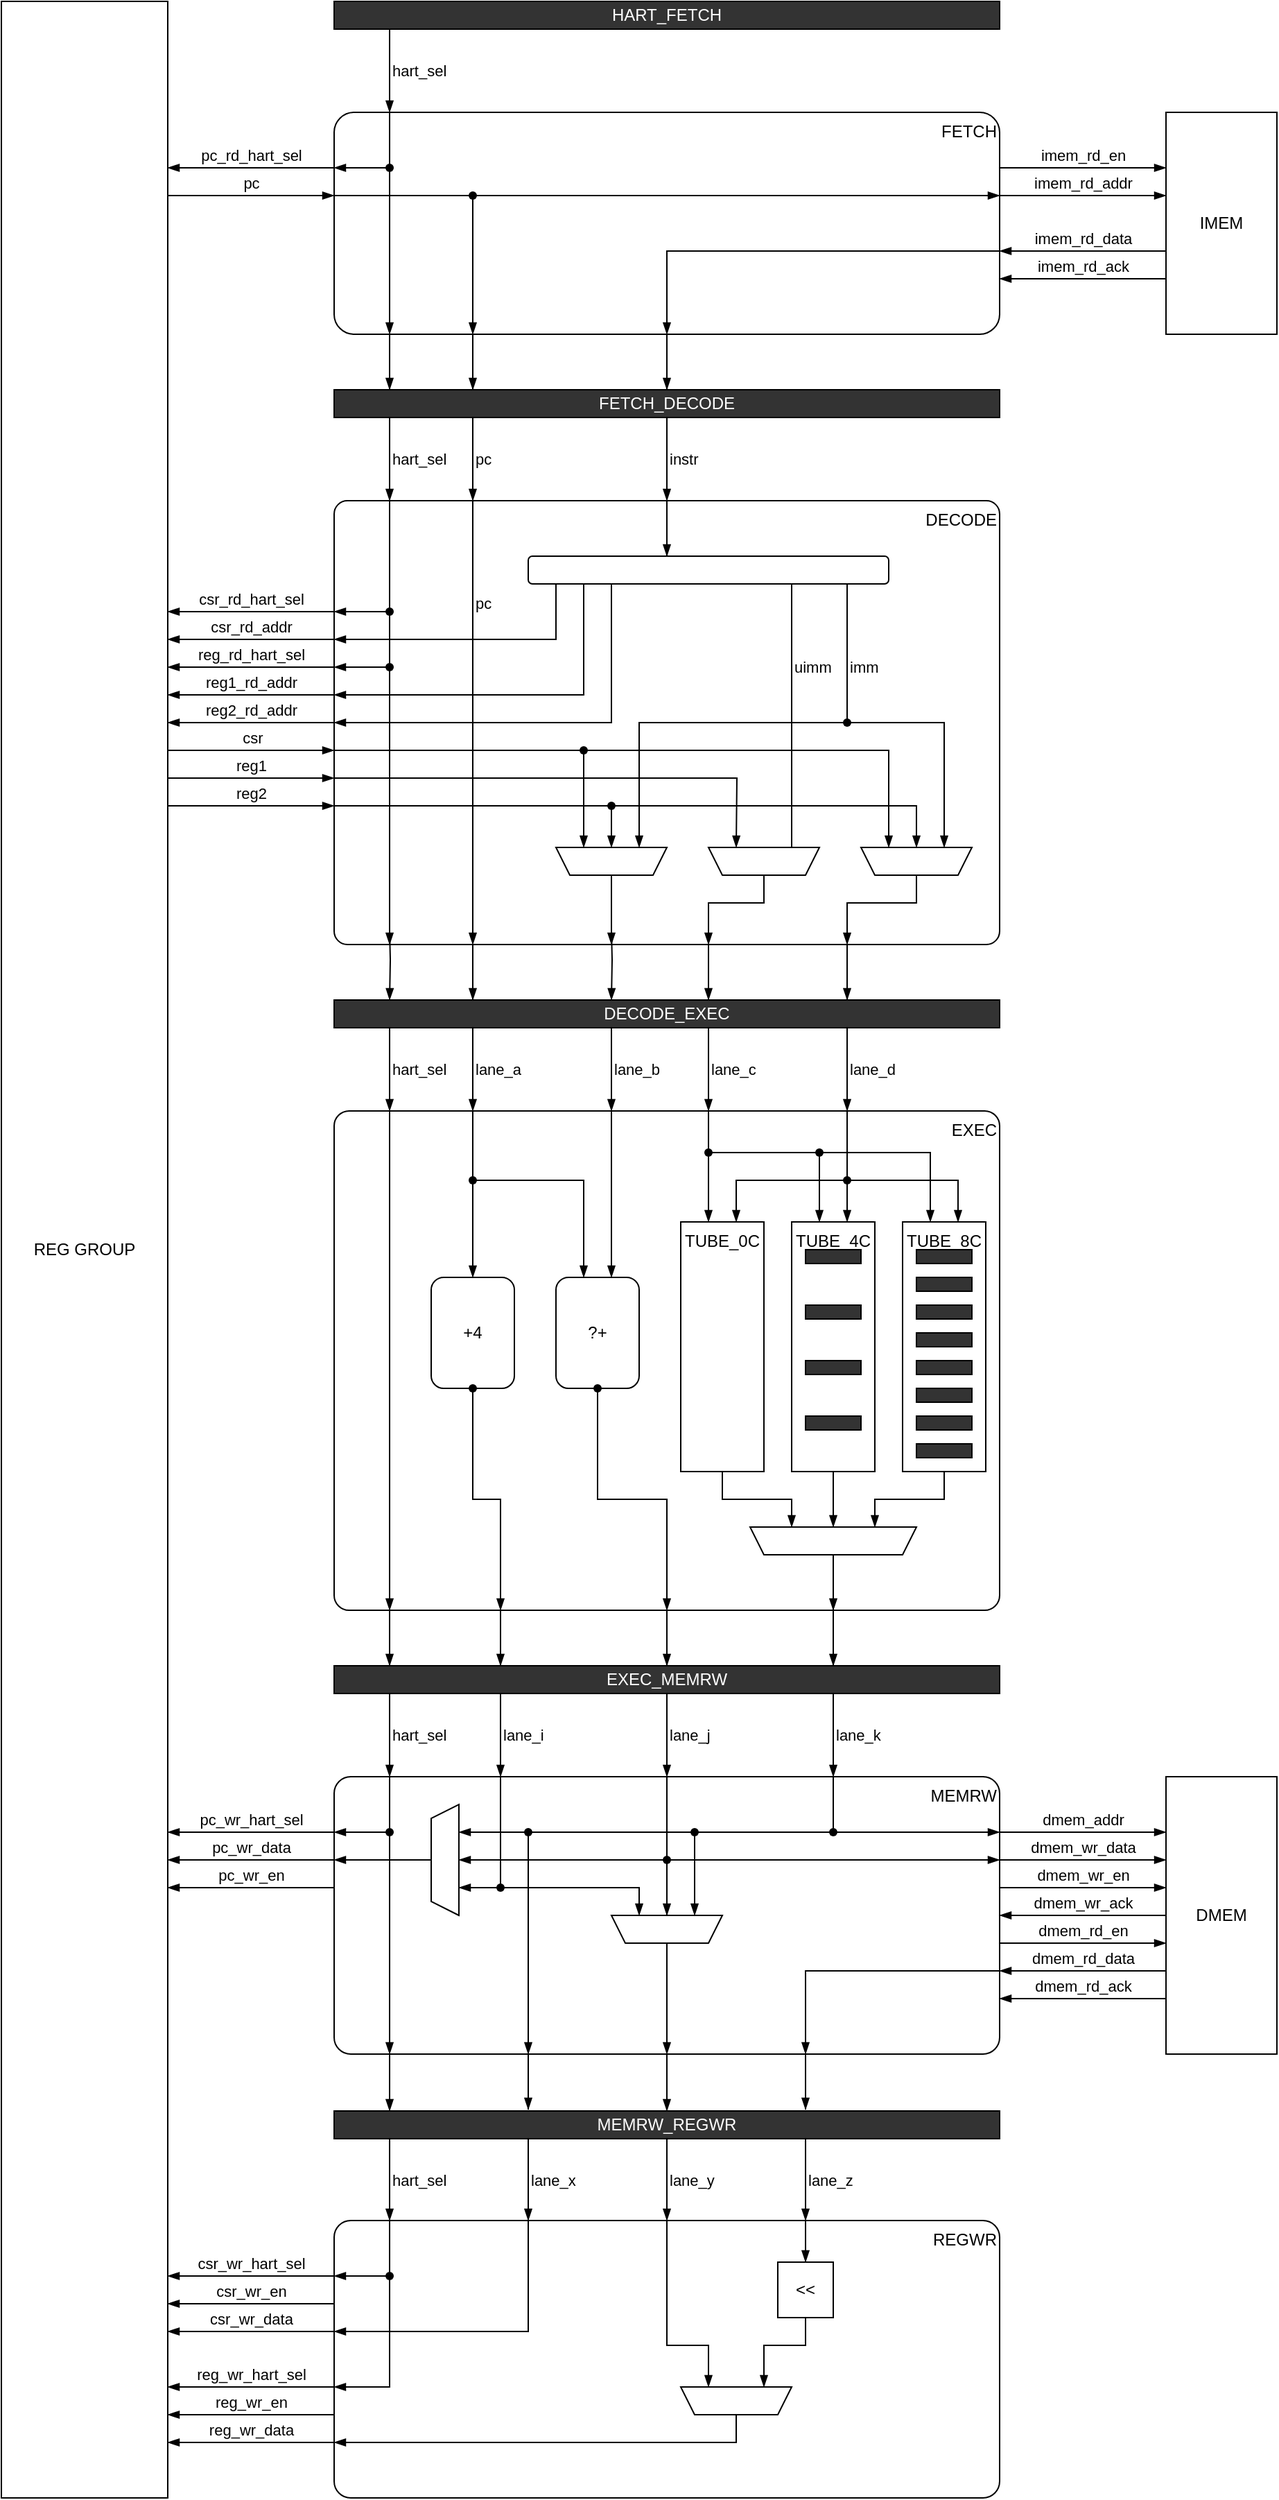 <mxfile version="14.7.7" type="device"><diagram id="70ik-e-nPyXxWbfh3Wde" name="Page-1"><mxGraphModel dx="1422" dy="772" grid="1" gridSize="10" guides="1" tooltips="1" connect="1" arrows="1" fold="1" page="1" pageScale="1" pageWidth="850" pageHeight="1100" background="#FFFFFF" math="0" shadow="0"><root><mxCell id="0"/><mxCell id="1" parent="0"/><mxCell id="MEVukVNNQxnI8fq3onaK-372" value="" style="rounded=0;whiteSpace=wrap;html=1;gradientColor=none;align=center;verticalAlign=top;fillColor=#FFFFFF;strokeColor=none;" parent="1" vertex="1"><mxGeometry width="920" height="1800" as="geometry"/></mxCell><mxCell id="KIFD0fLh7mrmOJjbZIeL-77" value="EXEC" style="rounded=1;whiteSpace=wrap;html=1;arcSize=3;verticalAlign=top;align=right;" parent="1" vertex="1"><mxGeometry x="240" y="800" width="480" height="360" as="geometry"/></mxCell><mxCell id="2aS9CF5qrBctu-jS6jbF-28" value="REGWR" style="rounded=1;whiteSpace=wrap;html=1;arcSize=6;verticalAlign=top;align=right;" parent="1" vertex="1"><mxGeometry x="240" y="1600" width="480" height="200" as="geometry"/></mxCell><mxCell id="2aS9CF5qrBctu-jS6jbF-27" value="MEMRW" style="rounded=1;whiteSpace=wrap;html=1;arcSize=6;verticalAlign=top;align=right;" parent="1" vertex="1"><mxGeometry x="240" y="1280" width="480" height="200" as="geometry"/></mxCell><mxCell id="KIFD0fLh7mrmOJjbZIeL-78" value="DECODE" style="rounded=1;whiteSpace=wrap;html=1;verticalAlign=top;arcSize=3;align=right;" parent="1" vertex="1"><mxGeometry x="240" y="360" width="480" height="320" as="geometry"/></mxCell><mxCell id="KIFD0fLh7mrmOJjbZIeL-84" value="&lt;div&gt;FETCH&lt;/div&gt;" style="rounded=1;whiteSpace=wrap;html=1;align=right;verticalAlign=top;arcSize=9;" parent="1" vertex="1"><mxGeometry x="240" y="80" width="480" height="160" as="geometry"/></mxCell><mxCell id="2aS9CF5qrBctu-jS6jbF-1" value="HART_FETCH" style="rounded=0;whiteSpace=wrap;html=1;fontColor=#FFFFFF;fillColor=#333333;" parent="1" vertex="1"><mxGeometry x="240" width="480" height="20" as="geometry"/></mxCell><mxCell id="2aS9CF5qrBctu-jS6jbF-10" value="EXEC_MEMRW" style="rounded=0;whiteSpace=wrap;html=1;fontColor=#FFFFFF;fillColor=#333333;" parent="1" vertex="1"><mxGeometry x="240" y="1200" width="480" height="20" as="geometry"/></mxCell><mxCell id="2aS9CF5qrBctu-jS6jbF-11" value="MEMRW_REGWR" style="rounded=0;whiteSpace=wrap;html=1;fontColor=#FFFFFF;fillColor=#333333;" parent="1" vertex="1"><mxGeometry x="240" y="1521" width="480" height="20" as="geometry"/></mxCell><mxCell id="2aS9CF5qrBctu-jS6jbF-25" value="IMEM" style="rounded=0;whiteSpace=wrap;html=1;" parent="1" vertex="1"><mxGeometry x="840" y="80" width="80" height="160" as="geometry"/></mxCell><mxCell id="MEVukVNNQxnI8fq3onaK-402" value="instr" style="edgeStyle=orthogonalEdgeStyle;rounded=0;orthogonalLoop=1;jettySize=auto;html=1;startArrow=none;startFill=0;endArrow=blockThin;endFill=1;strokeColor=#000000;strokeWidth=1;align=left;verticalAlign=middle;" parent="1" source="KIFD0fLh7mrmOJjbZIeL-76" target="MEVukVNNQxnI8fq3onaK-233" edge="1"><mxGeometry relative="1" as="geometry"/></mxCell><mxCell id="KIFD0fLh7mrmOJjbZIeL-76" value="FETCH_DECODE" style="rounded=0;whiteSpace=wrap;html=1;fontColor=#FFFFFF;fillColor=#333333;" parent="1" vertex="1"><mxGeometry x="240" y="280" width="480" height="20" as="geometry"/></mxCell><mxCell id="MEVukVNNQxnI8fq3onaK-407" value="csr_rd_hart_sel" style="edgeStyle=orthogonalEdgeStyle;rounded=0;orthogonalLoop=1;jettySize=auto;html=1;startArrow=none;startFill=0;endArrow=blockThin;endFill=1;strokeWidth=1;align=center;verticalAlign=bottom;" parent="1" source="KIFD0fLh7mrmOJjbZIeL-80" target="KIFD0fLh7mrmOJjbZIeL-3" edge="1"><mxGeometry relative="1" as="geometry"/></mxCell><mxCell id="KIFD0fLh7mrmOJjbZIeL-80" value="" style="shape=waypoint;sketch=0;fillStyle=solid;size=6;pointerEvents=1;points=[];fillColor=none;resizable=0;rotatable=0;perimeter=centerPerimeter;snapToPoint=1;strokeColor=none;" parent="1" vertex="1"><mxGeometry x="220" y="420" width="40" height="40" as="geometry"/></mxCell><mxCell id="KIFD0fLh7mrmOJjbZIeL-82" value="" style="shape=waypoint;sketch=0;fillStyle=solid;size=6;pointerEvents=1;points=[];fillColor=none;resizable=0;rotatable=0;perimeter=centerPerimeter;snapToPoint=1;strokeColor=none;" parent="1" vertex="1"><mxGeometry x="260" y="1180" width="40" height="40" as="geometry"/></mxCell><mxCell id="MEVukVNNQxnI8fq3onaK-339" style="edgeStyle=orthogonalEdgeStyle;rounded=0;orthogonalLoop=1;jettySize=auto;html=1;startArrow=none;startFill=0;endArrow=none;endFill=0;strokeColor=#000000;strokeWidth=1;" parent="1" source="KIFD0fLh7mrmOJjbZIeL-83" target="MEVukVNNQxnI8fq3onaK-337" edge="1"><mxGeometry relative="1" as="geometry"/></mxCell><mxCell id="KIFD0fLh7mrmOJjbZIeL-83" value="" style="shape=waypoint;sketch=0;fillStyle=solid;size=6;pointerEvents=1;points=[];fillColor=none;resizable=0;rotatable=0;perimeter=centerPerimeter;snapToPoint=1;strokeColor=none;" parent="1" vertex="1"><mxGeometry x="260" y="1580" width="40" height="40" as="geometry"/></mxCell><mxCell id="KIFD0fLh7mrmOJjbZIeL-85" value="DMEM" style="rounded=0;whiteSpace=wrap;html=1;" parent="1" vertex="1"><mxGeometry x="840" y="1280" width="80" height="200" as="geometry"/></mxCell><mxCell id="MEVukVNNQxnI8fq3onaK-343" style="edgeStyle=orthogonalEdgeStyle;rounded=0;orthogonalLoop=1;jettySize=auto;html=1;entryX=0.55;entryY=-0.075;entryDx=0;entryDy=0;entryPerimeter=0;startArrow=none;startFill=0;endArrow=blockThin;endFill=1;strokeColor=#000000;strokeWidth=1;" parent="1" source="KIFD0fLh7mrmOJjbZIeL-86" target="MEVukVNNQxnI8fq3onaK-287" edge="1"><mxGeometry relative="1" as="geometry"><Array as="points"><mxPoint x="260" y="120"/><mxPoint x="260" y="120"/></Array></mxGeometry></mxCell><mxCell id="MEVukVNNQxnI8fq3onaK-374" style="edgeStyle=orthogonalEdgeStyle;rounded=0;orthogonalLoop=1;jettySize=auto;html=1;startArrow=none;startFill=0;endArrow=blockThin;endFill=1;strokeColor=#000000;strokeWidth=1;" parent="1" source="KIFD0fLh7mrmOJjbZIeL-86" target="MEVukVNNQxnI8fq3onaK-352" edge="1"><mxGeometry relative="1" as="geometry"/></mxCell><mxCell id="KIFD0fLh7mrmOJjbZIeL-86" value="" style="shape=waypoint;sketch=0;fillStyle=solid;size=6;pointerEvents=1;points=[];fillColor=none;resizable=0;rotatable=0;perimeter=centerPerimeter;snapToPoint=1;" parent="1" vertex="1"><mxGeometry x="260" y="100" width="40" height="40" as="geometry"/></mxCell><mxCell id="KIFD0fLh7mrmOJjbZIeL-94" style="edgeStyle=orthogonalEdgeStyle;rounded=0;orthogonalLoop=1;jettySize=auto;html=1;endArrow=blockThin;endFill=1;" parent="1" source="KIFD0fLh7mrmOJjbZIeL-91" target="KIFD0fLh7mrmOJjbZIeL-93" edge="1"><mxGeometry relative="1" as="geometry"><Array as="points"><mxPoint x="480" y="180"/></Array></mxGeometry></mxCell><mxCell id="KIFD0fLh7mrmOJjbZIeL-91" value="" style="shape=waypoint;sketch=0;fillStyle=solid;size=6;pointerEvents=1;points=[];fillColor=none;resizable=0;rotatable=0;perimeter=centerPerimeter;snapToPoint=1;strokeColor=none;" parent="1" vertex="1"><mxGeometry x="700" y="160" width="40" height="40" as="geometry"/></mxCell><mxCell id="KIFD0fLh7mrmOJjbZIeL-95" value="" style="edgeStyle=orthogonalEdgeStyle;rounded=0;orthogonalLoop=1;jettySize=auto;html=1;entryX=0.5;entryY=0;entryDx=0;entryDy=0;endArrow=blockThin;endFill=1;" parent="1" source="KIFD0fLh7mrmOJjbZIeL-93" target="KIFD0fLh7mrmOJjbZIeL-76" edge="1"><mxGeometry relative="1" as="geometry"><mxPoint x="440" y="290" as="targetPoint"/></mxGeometry></mxCell><mxCell id="KIFD0fLh7mrmOJjbZIeL-93" value="" style="shape=waypoint;sketch=0;fillStyle=solid;size=6;pointerEvents=1;points=[];fillColor=none;resizable=0;rotatable=0;perimeter=centerPerimeter;snapToPoint=1;strokeColor=none;" parent="1" vertex="1"><mxGeometry x="460" y="220" width="40" height="40" as="geometry"/></mxCell><mxCell id="MEVukVNNQxnI8fq3onaK-346" style="edgeStyle=orthogonalEdgeStyle;rounded=0;orthogonalLoop=1;jettySize=auto;html=1;entryX=0.389;entryY=0.527;entryDx=0;entryDy=0;entryPerimeter=0;startArrow=none;startFill=0;endArrow=none;endFill=0;strokeColor=#000000;strokeWidth=1;" parent="1" source="KIFD0fLh7mrmOJjbZIeL-112" target="KIFD0fLh7mrmOJjbZIeL-86" edge="1"><mxGeometry relative="1" as="geometry"/></mxCell><mxCell id="KIFD0fLh7mrmOJjbZIeL-112" value="" style="shape=waypoint;sketch=0;fillStyle=solid;size=6;pointerEvents=1;points=[];fillColor=none;resizable=0;rotatable=0;perimeter=centerPerimeter;snapToPoint=1;verticalAlign=top;strokeColor=none;" parent="1" vertex="1"><mxGeometry x="260" y="60" width="40" height="40" as="geometry"/></mxCell><mxCell id="KIFD0fLh7mrmOJjbZIeL-119" value="" style="shape=waypoint;sketch=0;fillStyle=solid;size=6;pointerEvents=1;points=[];fillColor=none;resizable=0;rotatable=0;perimeter=centerPerimeter;snapToPoint=1;verticalAlign=top;strokeColor=none;" parent="1" vertex="1"><mxGeometry x="260" y="260" width="40" height="40" as="geometry"/></mxCell><mxCell id="KIFD0fLh7mrmOJjbZIeL-142" value="" style="shape=waypoint;sketch=0;fillStyle=solid;size=6;pointerEvents=1;points=[];fillColor=none;resizable=0;rotatable=0;perimeter=centerPerimeter;snapToPoint=1;verticalAlign=top;strokeColor=none;" parent="1" vertex="1"><mxGeometry x="820" y="120" width="40" height="40" as="geometry"/></mxCell><mxCell id="MEVukVNNQxnI8fq3onaK-197" style="edgeStyle=orthogonalEdgeStyle;rounded=0;orthogonalLoop=1;jettySize=auto;html=1;startArrow=none;startFill=0;endArrow=none;endFill=0;strokeColor=#000000;" parent="1" source="KIFD0fLh7mrmOJjbZIeL-145" target="MEVukVNNQxnI8fq3onaK-196" edge="1"><mxGeometry relative="1" as="geometry"/></mxCell><mxCell id="KIFD0fLh7mrmOJjbZIeL-145" value="" style="shape=waypoint;sketch=0;fillStyle=solid;size=6;pointerEvents=1;points=[];fillColor=none;resizable=0;rotatable=0;perimeter=centerPerimeter;snapToPoint=1;verticalAlign=top;strokeColor=none;" parent="1" vertex="1"><mxGeometry x="220" y="520" width="40" height="40" as="geometry"/></mxCell><mxCell id="MEVukVNNQxnI8fq3onaK-192" style="edgeStyle=orthogonalEdgeStyle;rounded=0;orthogonalLoop=1;jettySize=auto;html=1;startArrow=none;startFill=0;endArrow=blockThin;endFill=1;strokeColor=#000000;" parent="1" source="KIFD0fLh7mrmOJjbZIeL-146" edge="1"><mxGeometry relative="1" as="geometry"><mxPoint x="530" y="610" as="targetPoint"/></mxGeometry></mxCell><mxCell id="KIFD0fLh7mrmOJjbZIeL-146" value="" style="shape=waypoint;sketch=0;fillStyle=solid;size=6;pointerEvents=1;points=[];fillColor=none;resizable=0;rotatable=0;perimeter=centerPerimeter;snapToPoint=1;verticalAlign=top;strokeColor=none;" parent="1" vertex="1"><mxGeometry x="220" y="540" width="40" height="40" as="geometry"/></mxCell><mxCell id="MEVukVNNQxnI8fq3onaK-170" style="edgeStyle=orthogonalEdgeStyle;rounded=0;orthogonalLoop=1;jettySize=auto;html=1;entryX=0.5;entryY=1;entryDx=0;entryDy=0;startArrow=none;startFill=0;endArrow=blockThin;endFill=1;strokeColor=#000000;" parent="1" source="MEVukVNNQxnI8fq3onaK-181" target="MEVukVNNQxnI8fq3onaK-167" edge="1"><mxGeometry relative="1" as="geometry"/></mxCell><mxCell id="KIFD0fLh7mrmOJjbZIeL-148" value="" style="shape=waypoint;sketch=0;fillStyle=solid;size=6;pointerEvents=1;points=[];fillColor=none;resizable=0;rotatable=0;perimeter=centerPerimeter;snapToPoint=1;verticalAlign=top;strokeColor=none;" parent="1" vertex="1"><mxGeometry x="220" y="560" width="40" height="40" as="geometry"/></mxCell><mxCell id="MEVukVNNQxnI8fq3onaK-410" value="reg_rd_hart_sel" style="edgeStyle=orthogonalEdgeStyle;rounded=0;orthogonalLoop=1;jettySize=auto;html=1;entryX=0.533;entryY=0.567;entryDx=0;entryDy=0;entryPerimeter=0;startArrow=none;startFill=0;endArrow=blockThin;endFill=1;strokeWidth=1;align=center;verticalAlign=bottom;" parent="1" source="KIFD0fLh7mrmOJjbZIeL-149" target="KIFD0fLh7mrmOJjbZIeL-143" edge="1"><mxGeometry relative="1" as="geometry"/></mxCell><mxCell id="KIFD0fLh7mrmOJjbZIeL-149" value="" style="shape=waypoint;sketch=0;fillStyle=solid;size=6;pointerEvents=1;points=[];fillColor=none;resizable=0;rotatable=0;perimeter=centerPerimeter;snapToPoint=1;verticalAlign=top;strokeColor=none;" parent="1" vertex="1"><mxGeometry x="220" y="460" width="40" height="40" as="geometry"/></mxCell><mxCell id="MEVukVNNQxnI8fq3onaK-411" value="reg1_rd_addr" style="edgeStyle=orthogonalEdgeStyle;rounded=0;orthogonalLoop=1;jettySize=auto;html=1;startArrow=none;startFill=0;endArrow=blockThin;endFill=1;strokeWidth=1;align=center;verticalAlign=bottom;entryX=0.521;entryY=0.571;entryDx=0;entryDy=0;entryPerimeter=0;" parent="1" source="KIFD0fLh7mrmOJjbZIeL-151" target="KIFD0fLh7mrmOJjbZIeL-125" edge="1"><mxGeometry relative="1" as="geometry"/></mxCell><mxCell id="KIFD0fLh7mrmOJjbZIeL-151" value="" style="shape=waypoint;sketch=0;fillStyle=solid;size=6;pointerEvents=1;points=[];fillColor=none;resizable=0;rotatable=0;perimeter=centerPerimeter;snapToPoint=1;verticalAlign=top;strokeColor=none;" parent="1" vertex="1"><mxGeometry x="220" y="480" width="40" height="40" as="geometry"/></mxCell><mxCell id="MEVukVNNQxnI8fq3onaK-412" value="reg2_rd_addr" style="edgeStyle=orthogonalEdgeStyle;rounded=0;orthogonalLoop=1;jettySize=auto;html=1;startArrow=none;startFill=0;endArrow=blockThin;endFill=1;strokeColor=#000000;strokeWidth=1;align=center;verticalAlign=bottom;" parent="1" source="KIFD0fLh7mrmOJjbZIeL-152" target="KIFD0fLh7mrmOJjbZIeL-147" edge="1"><mxGeometry relative="1" as="geometry"/></mxCell><mxCell id="KIFD0fLh7mrmOJjbZIeL-152" value="" style="shape=waypoint;sketch=0;fillStyle=solid;size=6;pointerEvents=1;points=[];fillColor=none;resizable=0;rotatable=0;perimeter=centerPerimeter;snapToPoint=1;verticalAlign=top;strokeColor=none;" parent="1" vertex="1"><mxGeometry x="220" y="500" width="40" height="40" as="geometry"/></mxCell><mxCell id="MEVukVNNQxnI8fq3onaK-408" value="csr_rd_addr" style="edgeStyle=orthogonalEdgeStyle;rounded=0;orthogonalLoop=1;jettySize=auto;html=1;startArrow=none;startFill=0;endArrow=blockThin;endFill=1;strokeWidth=1;align=center;verticalAlign=bottom;" parent="1" source="KIFD0fLh7mrmOJjbZIeL-167" target="KIFD0fLh7mrmOJjbZIeL-123" edge="1"><mxGeometry relative="1" as="geometry"/></mxCell><mxCell id="KIFD0fLh7mrmOJjbZIeL-167" value="" style="shape=waypoint;sketch=0;fillStyle=solid;size=6;pointerEvents=1;points=[];fillColor=none;resizable=0;rotatable=0;perimeter=centerPerimeter;snapToPoint=1;verticalAlign=top;strokeColor=none;" parent="1" vertex="1"><mxGeometry x="220" y="440" width="40" height="40" as="geometry"/></mxCell><mxCell id="MEVukVNNQxnI8fq3onaK-166" style="edgeStyle=orthogonalEdgeStyle;rounded=0;orthogonalLoop=1;jettySize=auto;html=1;startArrow=none;startFill=0;endArrow=blockThin;endFill=1;strokeColor=#000000;" parent="1" target="MEVukVNNQxnI8fq3onaK-165" edge="1"><mxGeometry relative="1" as="geometry"><mxPoint x="280" y="670" as="sourcePoint"/></mxGeometry></mxCell><mxCell id="KIFD0fLh7mrmOJjbZIeL-185" value="" style="shape=waypoint;sketch=0;fillStyle=solid;size=6;pointerEvents=1;points=[];fillColor=none;resizable=0;rotatable=0;perimeter=centerPerimeter;snapToPoint=1;align=center;verticalAlign=top;strokeColor=none;" parent="1" vertex="1"><mxGeometry x="260" y="660" width="40" height="40" as="geometry"/></mxCell><mxCell id="MEVukVNNQxnI8fq3onaK-205" style="edgeStyle=orthogonalEdgeStyle;rounded=0;orthogonalLoop=1;jettySize=auto;html=1;startArrow=none;startFill=0;endArrow=none;endFill=0;" parent="1" source="KIFD0fLh7mrmOJjbZIeL-191" target="MEVukVNNQxnI8fq3onaK-202" edge="1"><mxGeometry relative="1" as="geometry"/></mxCell><mxCell id="MEVukVNNQxnI8fq3onaK-208" style="edgeStyle=orthogonalEdgeStyle;rounded=0;orthogonalLoop=1;jettySize=auto;html=1;startArrow=none;startFill=0;endArrow=blockThin;endFill=1;" parent="1" source="KIFD0fLh7mrmOJjbZIeL-191" target="KIFD0fLh7mrmOJjbZIeL-80" edge="1"><mxGeometry relative="1" as="geometry"><Array as="points"><mxPoint x="260" y="440"/><mxPoint x="260" y="440"/></Array></mxGeometry></mxCell><mxCell id="KIFD0fLh7mrmOJjbZIeL-191" value="" style="shape=waypoint;sketch=0;fillStyle=solid;size=6;pointerEvents=1;points=[];fillColor=none;resizable=0;rotatable=0;perimeter=centerPerimeter;snapToPoint=1;align=center;verticalAlign=top;" parent="1" vertex="1"><mxGeometry x="260" y="420" width="40" height="40" as="geometry"/></mxCell><mxCell id="MEVukVNNQxnI8fq3onaK-401" value="hart_sel" style="edgeStyle=orthogonalEdgeStyle;rounded=0;orthogonalLoop=1;jettySize=auto;html=1;entryX=0.55;entryY=0.4;entryDx=0;entryDy=0;entryPerimeter=0;startArrow=none;startFill=0;endArrow=blockThin;endFill=1;strokeColor=#000000;strokeWidth=1;align=left;verticalAlign=middle;" parent="1" source="KIFD0fLh7mrmOJjbZIeL-193" target="MEVukVNNQxnI8fq3onaK-244" edge="1"><mxGeometry relative="1" as="geometry"/></mxCell><mxCell id="KIFD0fLh7mrmOJjbZIeL-193" value="" style="shape=waypoint;sketch=0;fillStyle=solid;size=6;pointerEvents=1;points=[];fillColor=none;resizable=0;rotatable=0;perimeter=centerPerimeter;snapToPoint=1;align=center;verticalAlign=top;strokeColor=none;" parent="1" vertex="1"><mxGeometry x="260" y="280" width="40" height="40" as="geometry"/></mxCell><mxCell id="KIFD0fLh7mrmOJjbZIeL-207" value="DECODE_EXEC" style="rounded=0;whiteSpace=wrap;html=1;fontColor=#FFFFFF;fillColor=#333333;" parent="1" vertex="1"><mxGeometry x="240" y="720" width="480" height="20" as="geometry"/></mxCell><mxCell id="MEVukVNNQxnI8fq3onaK-32" style="edgeStyle=orthogonalEdgeStyle;rounded=0;orthogonalLoop=1;jettySize=auto;html=1;endArrow=blockThin;endFill=1;strokeColor=#000000;" parent="1" source="KIFD0fLh7mrmOJjbZIeL-209" target="MEVukVNNQxnI8fq3onaK-28" edge="1"><mxGeometry relative="1" as="geometry"/></mxCell><mxCell id="KIFD0fLh7mrmOJjbZIeL-209" value="TUBE_0C" style="rounded=0;whiteSpace=wrap;html=1;verticalAlign=top;" parent="1" vertex="1"><mxGeometry x="490" y="880" width="60" height="180" as="geometry"/></mxCell><mxCell id="KIFD0fLh7mrmOJjbZIeL-255" style="edgeStyle=orthogonalEdgeStyle;rounded=0;orthogonalLoop=1;jettySize=auto;html=1;startArrow=none;startFill=0;endArrow=blockThin;endFill=1;" parent="1" source="KIFD0fLh7mrmOJjbZIeL-245" target="KIFD0fLh7mrmOJjbZIeL-252" edge="1"><mxGeometry relative="1" as="geometry"/></mxCell><mxCell id="KIFD0fLh7mrmOJjbZIeL-245" value="" style="shape=waypoint;sketch=0;fillStyle=solid;size=6;pointerEvents=1;points=[];fillColor=none;resizable=0;rotatable=0;perimeter=centerPerimeter;snapToPoint=1;strokeWidth=1;align=center;verticalAlign=top;strokeColor=none;" parent="1" vertex="1"><mxGeometry x="580" y="1140" width="40" height="40" as="geometry"/></mxCell><mxCell id="KIFD0fLh7mrmOJjbZIeL-256" style="edgeStyle=orthogonalEdgeStyle;rounded=0;orthogonalLoop=1;jettySize=auto;html=1;startArrow=none;startFill=0;endArrow=blockThin;endFill=1;" parent="1" source="KIFD0fLh7mrmOJjbZIeL-246" target="KIFD0fLh7mrmOJjbZIeL-253" edge="1"><mxGeometry relative="1" as="geometry"/></mxCell><mxCell id="KIFD0fLh7mrmOJjbZIeL-246" value="" style="shape=waypoint;sketch=0;fillStyle=solid;size=6;pointerEvents=1;points=[];fillColor=none;resizable=0;rotatable=0;perimeter=centerPerimeter;snapToPoint=1;strokeWidth=1;align=center;verticalAlign=top;strokeColor=none;" parent="1" vertex="1"><mxGeometry x="460" y="1140" width="40" height="40" as="geometry"/></mxCell><mxCell id="KIFD0fLh7mrmOJjbZIeL-257" style="edgeStyle=orthogonalEdgeStyle;rounded=0;orthogonalLoop=1;jettySize=auto;html=1;entryX=0.425;entryY=0.35;entryDx=0;entryDy=0;entryPerimeter=0;startArrow=none;startFill=0;endArrow=blockThin;endFill=1;" parent="1" source="KIFD0fLh7mrmOJjbZIeL-247" target="KIFD0fLh7mrmOJjbZIeL-254" edge="1"><mxGeometry relative="1" as="geometry"/></mxCell><mxCell id="KIFD0fLh7mrmOJjbZIeL-247" value="" style="shape=waypoint;sketch=0;fillStyle=solid;size=6;pointerEvents=1;points=[];fillColor=none;resizable=0;rotatable=0;perimeter=centerPerimeter;snapToPoint=1;strokeWidth=1;align=center;verticalAlign=top;strokeColor=none;" parent="1" vertex="1"><mxGeometry x="340" y="1140" width="40" height="40" as="geometry"/></mxCell><mxCell id="KIFD0fLh7mrmOJjbZIeL-252" value="" style="shape=waypoint;sketch=0;fillStyle=solid;size=6;pointerEvents=1;points=[];fillColor=none;resizable=0;rotatable=0;perimeter=centerPerimeter;snapToPoint=1;strokeWidth=1;align=center;verticalAlign=top;strokeColor=none;" parent="1" vertex="1"><mxGeometry x="580" y="1180" width="40" height="40" as="geometry"/></mxCell><mxCell id="KIFD0fLh7mrmOJjbZIeL-253" value="" style="shape=waypoint;sketch=0;fillStyle=solid;size=6;pointerEvents=1;points=[];fillColor=none;resizable=0;rotatable=0;perimeter=centerPerimeter;snapToPoint=1;strokeWidth=1;align=center;verticalAlign=top;strokeColor=none;" parent="1" vertex="1"><mxGeometry x="460" y="1180" width="40" height="40" as="geometry"/></mxCell><mxCell id="KIFD0fLh7mrmOJjbZIeL-254" value="" style="shape=waypoint;sketch=0;fillStyle=solid;size=6;pointerEvents=1;points=[];fillColor=none;resizable=0;rotatable=0;perimeter=centerPerimeter;snapToPoint=1;strokeWidth=1;align=center;verticalAlign=top;strokeColor=none;" parent="1" vertex="1"><mxGeometry x="340" y="1180" width="40" height="40" as="geometry"/></mxCell><mxCell id="KIFD0fLh7mrmOJjbZIeL-260" value="" style="shape=waypoint;sketch=0;fillStyle=solid;size=6;pointerEvents=1;points=[];fillColor=none;resizable=0;rotatable=0;perimeter=centerPerimeter;snapToPoint=1;strokeWidth=1;align=center;verticalAlign=top;strokeColor=none;" parent="1" vertex="1"><mxGeometry x="360" y="1500" width="40" height="40" as="geometry"/></mxCell><mxCell id="KIFD0fLh7mrmOJjbZIeL-261" value="" style="shape=waypoint;sketch=0;fillStyle=solid;size=6;pointerEvents=1;points=[];fillColor=none;resizable=0;rotatable=0;perimeter=centerPerimeter;snapToPoint=1;strokeWidth=1;align=center;verticalAlign=top;strokeColor=none;" parent="1" vertex="1"><mxGeometry x="460" y="1501" width="40" height="40" as="geometry"/></mxCell><mxCell id="KIFD0fLh7mrmOJjbZIeL-262" value="" style="shape=waypoint;sketch=0;fillStyle=solid;size=6;pointerEvents=1;points=[];fillColor=none;resizable=0;rotatable=0;perimeter=centerPerimeter;snapToPoint=1;strokeWidth=1;align=center;verticalAlign=top;strokeColor=none;" parent="1" vertex="1"><mxGeometry x="560" y="1500" width="40" height="40" as="geometry"/></mxCell><mxCell id="MEVukVNNQxnI8fq3onaK-321" style="edgeStyle=orthogonalEdgeStyle;rounded=0;orthogonalLoop=1;jettySize=auto;html=1;startArrow=none;startFill=0;endArrow=blockThin;endFill=1;strokeColor=#000000;" parent="1" source="KIFD0fLh7mrmOJjbZIeL-263" target="MEVukVNNQxnI8fq3onaK-317" edge="1"><mxGeometry relative="1" as="geometry"><Array as="points"><mxPoint x="380" y="1680"/></Array></mxGeometry></mxCell><mxCell id="KIFD0fLh7mrmOJjbZIeL-263" value="" style="shape=waypoint;sketch=0;fillStyle=solid;size=6;pointerEvents=1;points=[];fillColor=none;resizable=0;rotatable=0;perimeter=centerPerimeter;snapToPoint=1;strokeWidth=1;align=center;verticalAlign=top;strokeColor=none;" parent="1" vertex="1"><mxGeometry x="360" y="1580" width="40" height="40" as="geometry"/></mxCell><mxCell id="KIFD0fLh7mrmOJjbZIeL-276" style="edgeStyle=orthogonalEdgeStyle;rounded=0;orthogonalLoop=1;jettySize=auto;html=1;entryX=0.5;entryY=0.4;entryDx=0;entryDy=0;entryPerimeter=0;startArrow=none;startFill=0;endArrow=blockThin;endFill=1;" parent="1" source="KIFD0fLh7mrmOJjbZIeL-264" target="KIFD0fLh7mrmOJjbZIeL-268" edge="1"><mxGeometry relative="1" as="geometry"><Array as="points"><mxPoint x="480" y="1690"/><mxPoint x="510" y="1690"/></Array></mxGeometry></mxCell><mxCell id="KIFD0fLh7mrmOJjbZIeL-264" value="" style="shape=waypoint;sketch=0;fillStyle=solid;size=6;pointerEvents=1;points=[];fillColor=none;resizable=0;rotatable=0;perimeter=centerPerimeter;snapToPoint=1;strokeWidth=1;align=center;verticalAlign=top;strokeColor=none;" parent="1" vertex="1"><mxGeometry x="460" y="1580" width="40" height="40" as="geometry"/></mxCell><mxCell id="KIFD0fLh7mrmOJjbZIeL-277" value="" style="edgeStyle=orthogonalEdgeStyle;rounded=0;orthogonalLoop=1;jettySize=auto;html=1;startArrow=none;startFill=0;endArrow=blockThin;endFill=1;" parent="1" source="KIFD0fLh7mrmOJjbZIeL-265" target="KIFD0fLh7mrmOJjbZIeL-272" edge="1"><mxGeometry relative="1" as="geometry"/></mxCell><mxCell id="KIFD0fLh7mrmOJjbZIeL-265" value="" style="shape=waypoint;sketch=0;fillStyle=solid;size=6;pointerEvents=1;points=[];fillColor=none;resizable=0;rotatable=0;perimeter=centerPerimeter;snapToPoint=1;strokeWidth=1;align=center;verticalAlign=top;strokeColor=none;" parent="1" vertex="1"><mxGeometry x="560" y="1580" width="40" height="40" as="geometry"/></mxCell><mxCell id="KIFD0fLh7mrmOJjbZIeL-266" value="" style="group" parent="1" vertex="1" connectable="0"><mxGeometry x="490" y="1700" width="80" height="60" as="geometry"/></mxCell><mxCell id="KIFD0fLh7mrmOJjbZIeL-267" value="" style="shape=trapezoid;perimeter=trapezoidPerimeter;whiteSpace=wrap;html=1;fixedSize=1;strokeWidth=1;align=center;verticalAlign=top;rotation=-180;size=10;fillColor=#FFFFFF;" parent="KIFD0fLh7mrmOJjbZIeL-266" vertex="1"><mxGeometry y="20" width="80" height="20" as="geometry"/></mxCell><mxCell id="KIFD0fLh7mrmOJjbZIeL-268" value="" style="shape=waypoint;sketch=0;fillStyle=solid;size=6;pointerEvents=1;points=[];fillColor=none;resizable=0;rotatable=0;perimeter=centerPerimeter;snapToPoint=1;strokeWidth=1;align=center;verticalAlign=top;strokeColor=none;" parent="KIFD0fLh7mrmOJjbZIeL-266" vertex="1"><mxGeometry x="-0.003" width="40" height="40" as="geometry"/></mxCell><mxCell id="KIFD0fLh7mrmOJjbZIeL-270" value="" style="shape=waypoint;sketch=0;fillStyle=solid;size=6;pointerEvents=1;points=[];fillColor=none;resizable=0;rotatable=0;perimeter=centerPerimeter;snapToPoint=1;strokeWidth=1;align=center;verticalAlign=top;strokeColor=none;" parent="KIFD0fLh7mrmOJjbZIeL-266" vertex="1"><mxGeometry x="39.997" width="40" height="40" as="geometry"/></mxCell><mxCell id="KIFD0fLh7mrmOJjbZIeL-271" value="" style="shape=waypoint;sketch=0;fillStyle=solid;size=6;pointerEvents=1;points=[];fillColor=none;resizable=0;rotatable=0;perimeter=centerPerimeter;snapToPoint=1;strokeWidth=1;align=center;verticalAlign=top;strokeColor=none;" parent="KIFD0fLh7mrmOJjbZIeL-266" vertex="1"><mxGeometry x="19.997" y="20" width="40" height="40" as="geometry"/></mxCell><mxCell id="KIFD0fLh7mrmOJjbZIeL-275" style="edgeStyle=orthogonalEdgeStyle;rounded=0;orthogonalLoop=1;jettySize=auto;html=1;entryX=0.525;entryY=0.35;entryDx=0;entryDy=0;entryPerimeter=0;startArrow=none;startFill=0;endArrow=blockThin;endFill=1;" parent="1" source="KIFD0fLh7mrmOJjbZIeL-272" target="KIFD0fLh7mrmOJjbZIeL-270" edge="1"><mxGeometry relative="1" as="geometry"><Array as="points"><mxPoint x="580" y="1690"/><mxPoint x="550" y="1690"/></Array></mxGeometry></mxCell><mxCell id="KIFD0fLh7mrmOJjbZIeL-272" value="&amp;lt;&amp;lt;" style="rounded=0;whiteSpace=wrap;html=1;strokeColor=#000000;strokeWidth=1;fillColor=#FFFFFF;align=center;verticalAlign=middle;" parent="1" vertex="1"><mxGeometry x="560" y="1630" width="40" height="40" as="geometry"/></mxCell><mxCell id="MEVukVNNQxnI8fq3onaK-390" value="lane_x" style="edgeStyle=orthogonalEdgeStyle;rounded=0;orthogonalLoop=1;jettySize=auto;html=1;entryX=0.6;entryY=0.4;entryDx=0;entryDy=0;entryPerimeter=0;startArrow=none;startFill=0;endArrow=blockThin;endFill=1;strokeColor=#000000;strokeWidth=1;align=left;" parent="1" source="KIFD0fLh7mrmOJjbZIeL-278" target="KIFD0fLh7mrmOJjbZIeL-263" edge="1"><mxGeometry relative="1" as="geometry"/></mxCell><mxCell id="KIFD0fLh7mrmOJjbZIeL-278" value="" style="shape=waypoint;sketch=0;fillStyle=solid;size=6;pointerEvents=1;points=[];fillColor=none;resizable=0;rotatable=0;perimeter=centerPerimeter;snapToPoint=1;strokeWidth=1;align=center;verticalAlign=top;strokeColor=none;" parent="1" vertex="1"><mxGeometry x="360" y="1521" width="40" height="40" as="geometry"/></mxCell><mxCell id="MEVukVNNQxnI8fq3onaK-391" value="lane_y" style="edgeStyle=orthogonalEdgeStyle;rounded=0;orthogonalLoop=1;jettySize=auto;html=1;startArrow=none;startFill=0;endArrow=blockThin;endFill=1;strokeColor=#000000;strokeWidth=1;align=left;" parent="1" source="KIFD0fLh7mrmOJjbZIeL-279" target="KIFD0fLh7mrmOJjbZIeL-264" edge="1"><mxGeometry relative="1" as="geometry"/></mxCell><mxCell id="KIFD0fLh7mrmOJjbZIeL-279" value="" style="shape=waypoint;sketch=0;fillStyle=solid;size=6;pointerEvents=1;points=[];fillColor=none;resizable=0;rotatable=0;perimeter=centerPerimeter;snapToPoint=1;strokeWidth=1;align=center;verticalAlign=top;strokeColor=none;" parent="1" vertex="1"><mxGeometry x="460" y="1521" width="40" height="40" as="geometry"/></mxCell><mxCell id="MEVukVNNQxnI8fq3onaK-392" value="lane_z" style="edgeStyle=orthogonalEdgeStyle;rounded=0;orthogonalLoop=1;jettySize=auto;html=1;startArrow=none;startFill=0;endArrow=blockThin;endFill=1;strokeColor=#000000;strokeWidth=1;align=left;" parent="1" source="KIFD0fLh7mrmOJjbZIeL-280" target="KIFD0fLh7mrmOJjbZIeL-265" edge="1"><mxGeometry relative="1" as="geometry"/></mxCell><mxCell id="KIFD0fLh7mrmOJjbZIeL-280" value="" style="shape=waypoint;sketch=0;fillStyle=solid;size=6;pointerEvents=1;points=[];fillColor=none;resizable=0;rotatable=0;perimeter=centerPerimeter;snapToPoint=1;strokeWidth=1;align=center;verticalAlign=top;strokeColor=none;" parent="1" vertex="1"><mxGeometry x="560" y="1521" width="40" height="40" as="geometry"/></mxCell><mxCell id="MEVukVNNQxnI8fq3onaK-431" value="csr_wr_en" style="edgeStyle=orthogonalEdgeStyle;rounded=0;orthogonalLoop=1;jettySize=auto;html=1;startArrow=none;startFill=0;endArrow=blockThin;endFill=1;strokeColor=#000000;strokeWidth=1;align=center;verticalAlign=bottom;" parent="1" source="KIFD0fLh7mrmOJjbZIeL-282" target="MEVukVNNQxnI8fq3onaK-104" edge="1"><mxGeometry relative="1" as="geometry"/></mxCell><mxCell id="KIFD0fLh7mrmOJjbZIeL-282" value="" style="shape=waypoint;sketch=0;fillStyle=solid;size=6;pointerEvents=1;points=[];fillColor=none;resizable=0;rotatable=0;perimeter=centerPerimeter;snapToPoint=1;strokeWidth=1;align=center;verticalAlign=top;strokeColor=none;" parent="1" vertex="1"><mxGeometry x="220" y="1640" width="40" height="40" as="geometry"/></mxCell><mxCell id="MEVukVNNQxnI8fq3onaK-434" value="reg_wr_en" style="edgeStyle=orthogonalEdgeStyle;rounded=0;orthogonalLoop=1;jettySize=auto;html=1;startArrow=none;startFill=0;endArrow=blockThin;endFill=1;strokeColor=#000000;strokeWidth=1;align=center;verticalAlign=bottom;" parent="1" source="KIFD0fLh7mrmOJjbZIeL-283" target="MEVukVNNQxnI8fq3onaK-106" edge="1"><mxGeometry relative="1" as="geometry"/></mxCell><mxCell id="KIFD0fLh7mrmOJjbZIeL-283" value="" style="shape=waypoint;sketch=0;fillStyle=solid;size=6;pointerEvents=1;points=[];fillColor=none;resizable=0;rotatable=0;perimeter=centerPerimeter;snapToPoint=1;strokeWidth=1;align=center;verticalAlign=top;strokeColor=none;" parent="1" vertex="1"><mxGeometry x="220" y="1720" width="40" height="40" as="geometry"/></mxCell><mxCell id="MEVukVNNQxnI8fq3onaK-420" value="dmem_addr" style="edgeStyle=orthogonalEdgeStyle;rounded=0;orthogonalLoop=1;jettySize=auto;html=1;entryX=0.125;entryY=-0.125;entryDx=0;entryDy=0;entryPerimeter=0;startArrow=none;startFill=0;endArrow=blockThin;endFill=1;strokeColor=#000000;strokeWidth=1;align=center;verticalAlign=bottom;" parent="1" source="KIFD0fLh7mrmOJjbZIeL-287" target="MEVukVNNQxnI8fq3onaK-2" edge="1"><mxGeometry relative="1" as="geometry"/></mxCell><mxCell id="KIFD0fLh7mrmOJjbZIeL-287" value="" style="shape=waypoint;sketch=0;fillStyle=solid;size=6;pointerEvents=1;points=[];fillColor=none;resizable=0;rotatable=0;perimeter=centerPerimeter;snapToPoint=1;strokeWidth=1;align=center;verticalAlign=middle;strokeColor=none;" parent="1" vertex="1"><mxGeometry x="700" y="1300" width="40" height="40" as="geometry"/></mxCell><mxCell id="MEVukVNNQxnI8fq3onaK-424" value="dmem_wr_en" style="edgeStyle=orthogonalEdgeStyle;rounded=0;orthogonalLoop=1;jettySize=auto;html=1;startArrow=none;startFill=0;endArrow=blockThin;endFill=1;strokeColor=#000000;strokeWidth=1;align=center;verticalAlign=bottom;" parent="1" source="KIFD0fLh7mrmOJjbZIeL-288" target="MEVukVNNQxnI8fq3onaK-3" edge="1"><mxGeometry relative="1" as="geometry"/></mxCell><mxCell id="KIFD0fLh7mrmOJjbZIeL-288" value="" style="shape=waypoint;sketch=0;fillStyle=solid;size=6;pointerEvents=1;points=[];fillColor=none;resizable=0;rotatable=0;perimeter=centerPerimeter;snapToPoint=1;strokeWidth=1;align=center;verticalAlign=middle;strokeColor=none;" parent="1" vertex="1"><mxGeometry x="700" y="1340" width="40" height="40" as="geometry"/></mxCell><mxCell id="MEVukVNNQxnI8fq3onaK-427" value="dmem_rd_en" style="edgeStyle=orthogonalEdgeStyle;rounded=0;orthogonalLoop=1;jettySize=auto;html=1;startArrow=none;startFill=0;endArrow=blockThin;endFill=1;strokeColor=#000000;strokeWidth=1;align=center;verticalAlign=bottom;" parent="1" source="KIFD0fLh7mrmOJjbZIeL-289" target="MEVukVNNQxnI8fq3onaK-5" edge="1"><mxGeometry relative="1" as="geometry"/></mxCell><mxCell id="KIFD0fLh7mrmOJjbZIeL-289" value="" style="shape=waypoint;sketch=0;fillStyle=solid;size=6;pointerEvents=1;points=[];fillColor=none;resizable=0;rotatable=0;perimeter=centerPerimeter;snapToPoint=1;strokeWidth=1;align=center;verticalAlign=middle;strokeColor=none;" parent="1" vertex="1"><mxGeometry x="700" y="1380" width="40" height="40" as="geometry"/></mxCell><mxCell id="MEVukVNNQxnI8fq3onaK-314" style="edgeStyle=orthogonalEdgeStyle;rounded=0;orthogonalLoop=1;jettySize=auto;html=1;startArrow=none;startFill=0;endArrow=blockThin;endFill=1;strokeColor=#000000;" parent="1" source="KIFD0fLh7mrmOJjbZIeL-296" target="MEVukVNNQxnI8fq3onaK-83" edge="1"><mxGeometry relative="1" as="geometry"><Array as="points"><mxPoint x="580" y="1420"/></Array></mxGeometry></mxCell><mxCell id="KIFD0fLh7mrmOJjbZIeL-296" value="" style="shape=waypoint;sketch=0;fillStyle=solid;size=6;pointerEvents=1;points=[];fillColor=none;resizable=0;rotatable=0;perimeter=centerPerimeter;snapToPoint=1;strokeWidth=1;align=center;verticalAlign=middle;strokeColor=none;" parent="1" vertex="1"><mxGeometry x="700" y="1400" width="40" height="40" as="geometry"/></mxCell><mxCell id="KIFD0fLh7mrmOJjbZIeL-297" value="" style="shape=waypoint;sketch=0;fillStyle=solid;size=6;pointerEvents=1;points=[];fillColor=none;resizable=0;rotatable=0;perimeter=centerPerimeter;snapToPoint=1;strokeWidth=1;align=center;verticalAlign=middle;strokeColor=none;" parent="1" vertex="1"><mxGeometry x="700" y="1360" width="40" height="40" as="geometry"/></mxCell><mxCell id="MEVukVNNQxnI8fq3onaK-2" value="" style="shape=waypoint;sketch=0;fillStyle=solid;size=6;pointerEvents=1;points=[];fillColor=none;resizable=0;rotatable=0;perimeter=centerPerimeter;snapToPoint=1;strokeColor=none;" parent="1" vertex="1"><mxGeometry x="820" y="1300" width="40" height="40" as="geometry"/></mxCell><mxCell id="MEVukVNNQxnI8fq3onaK-3" value="" style="shape=waypoint;sketch=0;fillStyle=solid;size=6;pointerEvents=1;points=[];fillColor=none;resizable=0;rotatable=0;perimeter=centerPerimeter;snapToPoint=1;strokeColor=none;" parent="1" vertex="1"><mxGeometry x="820" y="1340" width="40" height="40" as="geometry"/></mxCell><mxCell id="MEVukVNNQxnI8fq3onaK-426" value="dmem_wr_ack" style="edgeStyle=orthogonalEdgeStyle;rounded=0;orthogonalLoop=1;jettySize=auto;html=1;entryX=0.441;entryY=0.51;entryDx=0;entryDy=0;entryPerimeter=0;startArrow=none;startFill=0;endArrow=blockThin;endFill=1;strokeColor=#000000;strokeWidth=1;align=center;verticalAlign=bottom;" parent="1" source="MEVukVNNQxnI8fq3onaK-4" target="KIFD0fLh7mrmOJjbZIeL-297" edge="1"><mxGeometry relative="1" as="geometry"/></mxCell><mxCell id="MEVukVNNQxnI8fq3onaK-4" value="" style="shape=waypoint;sketch=0;fillStyle=solid;size=6;pointerEvents=1;points=[];fillColor=none;resizable=0;rotatable=0;perimeter=centerPerimeter;snapToPoint=1;strokeColor=none;" parent="1" vertex="1"><mxGeometry x="820" y="1360" width="40" height="40" as="geometry"/></mxCell><mxCell id="MEVukVNNQxnI8fq3onaK-5" value="" style="shape=waypoint;sketch=0;fillStyle=solid;size=6;pointerEvents=1;points=[];fillColor=none;resizable=0;rotatable=0;perimeter=centerPerimeter;snapToPoint=1;strokeColor=none;" parent="1" vertex="1"><mxGeometry x="820" y="1380" width="40" height="40" as="geometry"/></mxCell><mxCell id="MEVukVNNQxnI8fq3onaK-428" value="dmem_rd_data" style="edgeStyle=orthogonalEdgeStyle;rounded=0;orthogonalLoop=1;jettySize=auto;html=1;startArrow=none;startFill=0;endArrow=blockThin;endFill=1;strokeColor=#000000;strokeWidth=1;align=center;verticalAlign=bottom;" parent="1" source="MEVukVNNQxnI8fq3onaK-6" target="KIFD0fLh7mrmOJjbZIeL-296" edge="1"><mxGeometry relative="1" as="geometry"/></mxCell><mxCell id="MEVukVNNQxnI8fq3onaK-6" value="" style="shape=waypoint;sketch=0;fillStyle=solid;size=6;pointerEvents=1;points=[];fillColor=none;resizable=0;rotatable=0;perimeter=centerPerimeter;snapToPoint=1;strokeColor=none;" parent="1" vertex="1"><mxGeometry x="820" y="1400" width="40" height="40" as="geometry"/></mxCell><mxCell id="2aS9CF5qrBctu-jS6jbF-5" value="REG GROUP" style="rounded=0;whiteSpace=wrap;html=1;" parent="1" vertex="1"><mxGeometry width="120" height="1800" as="geometry"/></mxCell><mxCell id="2aS9CF5qrBctu-jS6jbF-30" value="" style="shape=waypoint;sketch=0;fillStyle=solid;size=6;pointerEvents=1;points=[];fillColor=none;resizable=0;rotatable=0;perimeter=centerPerimeter;snapToPoint=1;fontColor=#FFFFFF;strokeWidth=1;strokeColor=none;" parent="1" vertex="1"><mxGeometry x="100" y="100" width="40" height="40" as="geometry"/></mxCell><mxCell id="MEVukVNNQxnI8fq3onaK-396" value="&lt;div align=&quot;center&quot;&gt;pc&lt;/div&gt;" style="edgeStyle=orthogonalEdgeStyle;rounded=0;orthogonalLoop=1;jettySize=auto;html=1;entryX=0.35;entryY=0.475;entryDx=0;entryDy=0;entryPerimeter=0;startArrow=none;startFill=0;endArrow=blockThin;endFill=1;strokeColor=#000000;strokeWidth=1;align=center;verticalAlign=bottom;" parent="1" source="2aS9CF5qrBctu-jS6jbF-35" target="MEVukVNNQxnI8fq3onaK-290" edge="1"><mxGeometry relative="1" as="geometry"/></mxCell><mxCell id="2aS9CF5qrBctu-jS6jbF-35" value="" style="shape=waypoint;sketch=0;fillStyle=solid;size=6;pointerEvents=1;points=[];resizable=0;rotatable=0;perimeter=centerPerimeter;snapToPoint=1;fontColor=#FFFFFF;strokeWidth=1;strokeColor=none;" parent="1" vertex="1"><mxGeometry x="100" y="120" width="40" height="40" as="geometry"/></mxCell><mxCell id="KIFD0fLh7mrmOJjbZIeL-3" value="" style="shape=waypoint;sketch=0;fillStyle=solid;size=6;pointerEvents=1;points=[];fillColor=none;resizable=0;rotatable=0;perimeter=centerPerimeter;snapToPoint=1;strokeColor=none;" parent="1" vertex="1"><mxGeometry x="100" y="420" width="40" height="40" as="geometry"/></mxCell><mxCell id="KIFD0fLh7mrmOJjbZIeL-6" value="" style="shape=waypoint;sketch=0;fillStyle=solid;size=6;pointerEvents=1;points=[];fillColor=none;resizable=0;rotatable=0;perimeter=centerPerimeter;snapToPoint=1;strokeColor=none;" parent="1" vertex="1"><mxGeometry x="100" y="1300" width="40" height="40" as="geometry"/></mxCell><mxCell id="KIFD0fLh7mrmOJjbZIeL-123" value="" style="shape=waypoint;sketch=0;fillStyle=solid;size=6;pointerEvents=1;points=[];fillColor=none;resizable=0;rotatable=0;perimeter=centerPerimeter;snapToPoint=1;verticalAlign=top;strokeColor=none;" parent="1" vertex="1"><mxGeometry x="100" y="440" width="40" height="40" as="geometry"/></mxCell><mxCell id="MEVukVNNQxnI8fq3onaK-413" value="csr" style="edgeStyle=orthogonalEdgeStyle;rounded=0;orthogonalLoop=1;jettySize=auto;html=1;startArrow=none;startFill=0;endArrow=blockThin;endFill=1;strokeColor=#000000;strokeWidth=1;align=center;verticalAlign=bottom;" parent="1" source="KIFD0fLh7mrmOJjbZIeL-124" edge="1"><mxGeometry relative="1" as="geometry"><mxPoint x="240" y="540" as="targetPoint"/></mxGeometry></mxCell><mxCell id="KIFD0fLh7mrmOJjbZIeL-124" value="" style="shape=waypoint;sketch=0;fillStyle=solid;size=6;pointerEvents=1;points=[];fillColor=none;resizable=0;rotatable=0;perimeter=centerPerimeter;snapToPoint=1;verticalAlign=top;strokeColor=none;" parent="1" vertex="1"><mxGeometry x="100" y="520" width="40" height="40" as="geometry"/></mxCell><mxCell id="KIFD0fLh7mrmOJjbZIeL-125" value="" style="shape=waypoint;sketch=0;fillStyle=solid;size=6;pointerEvents=1;points=[];fillColor=none;resizable=0;rotatable=0;perimeter=centerPerimeter;snapToPoint=1;verticalAlign=top;strokeColor=none;" parent="1" vertex="1"><mxGeometry x="100" y="480" width="40" height="40" as="geometry"/></mxCell><mxCell id="KIFD0fLh7mrmOJjbZIeL-143" value="" style="shape=waypoint;sketch=0;fillStyle=solid;size=6;pointerEvents=1;points=[];fillColor=none;resizable=0;rotatable=0;perimeter=centerPerimeter;snapToPoint=1;verticalAlign=top;strokeColor=none;" parent="1" vertex="1"><mxGeometry x="100" y="460" width="40" height="40" as="geometry"/></mxCell><mxCell id="KIFD0fLh7mrmOJjbZIeL-147" value="" style="shape=waypoint;sketch=0;fillStyle=solid;size=6;pointerEvents=1;points=[];fillColor=none;resizable=0;rotatable=0;perimeter=centerPerimeter;snapToPoint=1;verticalAlign=top;strokeColor=none;" parent="1" vertex="1"><mxGeometry x="100" y="500" width="40" height="40" as="geometry"/></mxCell><mxCell id="MEVukVNNQxnI8fq3onaK-414" value="reg1" style="edgeStyle=orthogonalEdgeStyle;rounded=0;orthogonalLoop=1;jettySize=auto;html=1;startArrow=none;startFill=0;endArrow=blockThin;endFill=1;strokeColor=#000000;strokeWidth=1;align=center;verticalAlign=bottom;" parent="1" source="KIFD0fLh7mrmOJjbZIeL-155" target="KIFD0fLh7mrmOJjbZIeL-146" edge="1"><mxGeometry relative="1" as="geometry"/></mxCell><mxCell id="KIFD0fLh7mrmOJjbZIeL-155" value="" style="shape=waypoint;sketch=0;fillStyle=solid;size=6;pointerEvents=1;points=[];fillColor=none;resizable=0;rotatable=0;perimeter=centerPerimeter;snapToPoint=1;verticalAlign=top;strokeColor=none;" parent="1" vertex="1"><mxGeometry x="100" y="540" width="40" height="40" as="geometry"/></mxCell><mxCell id="MEVukVNNQxnI8fq3onaK-415" value="reg2" style="edgeStyle=orthogonalEdgeStyle;rounded=0;orthogonalLoop=1;jettySize=auto;html=1;startArrow=none;startFill=0;endArrow=blockThin;endFill=1;strokeColor=#000000;strokeWidth=1;align=center;verticalAlign=bottom;" parent="1" source="KIFD0fLh7mrmOJjbZIeL-156" target="KIFD0fLh7mrmOJjbZIeL-148" edge="1"><mxGeometry relative="1" as="geometry"/></mxCell><mxCell id="KIFD0fLh7mrmOJjbZIeL-156" value="" style="shape=waypoint;sketch=0;fillStyle=solid;size=6;pointerEvents=1;points=[];fillColor=none;resizable=0;rotatable=0;perimeter=centerPerimeter;snapToPoint=1;verticalAlign=top;strokeColor=none;" parent="1" vertex="1"><mxGeometry x="100" y="560" width="40" height="40" as="geometry"/></mxCell><mxCell id="MEVukVNNQxnI8fq3onaK-47" style="edgeStyle=orthogonalEdgeStyle;rounded=0;orthogonalLoop=1;jettySize=auto;html=1;endArrow=none;endFill=0;strokeColor=#000000;" parent="1" source="MEVukVNNQxnI8fq3onaK-16" target="MEVukVNNQxnI8fq3onaK-20" edge="1"><mxGeometry relative="1" as="geometry"/></mxCell><mxCell id="MEVukVNNQxnI8fq3onaK-16" value="" style="shape=waypoint;sketch=0;fillStyle=solid;size=6;pointerEvents=1;points=[];fillColor=none;resizable=0;rotatable=0;perimeter=centerPerimeter;snapToPoint=1;verticalAlign=top;strokeColor=none;" parent="1" vertex="1"><mxGeometry x="490" y="780" width="40" height="40" as="geometry"/></mxCell><mxCell id="MEVukVNNQxnI8fq3onaK-48" style="edgeStyle=orthogonalEdgeStyle;rounded=0;orthogonalLoop=1;jettySize=auto;html=1;endArrow=none;endFill=0;strokeColor=#000000;" parent="1" source="MEVukVNNQxnI8fq3onaK-17" target="MEVukVNNQxnI8fq3onaK-21" edge="1"><mxGeometry relative="1" as="geometry"/></mxCell><mxCell id="MEVukVNNQxnI8fq3onaK-17" value="" style="shape=waypoint;sketch=0;fillStyle=solid;size=6;pointerEvents=1;points=[];fillColor=none;resizable=0;rotatable=0;perimeter=centerPerimeter;snapToPoint=1;verticalAlign=top;strokeColor=none;" parent="1" vertex="1"><mxGeometry x="590" y="780" width="40" height="40" as="geometry"/></mxCell><mxCell id="MEVukVNNQxnI8fq3onaK-381" value="lane_a" style="edgeStyle=orthogonalEdgeStyle;rounded=0;orthogonalLoop=1;jettySize=auto;html=1;entryX=0.525;entryY=0.675;entryDx=0;entryDy=0;entryPerimeter=0;startArrow=none;startFill=0;endArrow=blockThin;endFill=1;strokeColor=#000000;strokeWidth=1;align=left;" parent="1" source="MEVukVNNQxnI8fq3onaK-18" target="MEVukVNNQxnI8fq3onaK-252" edge="1"><mxGeometry relative="1" as="geometry"/></mxCell><mxCell id="MEVukVNNQxnI8fq3onaK-18" value="" style="shape=waypoint;sketch=0;fillStyle=solid;size=6;pointerEvents=1;points=[];fillColor=none;resizable=0;rotatable=0;perimeter=centerPerimeter;snapToPoint=1;verticalAlign=top;strokeColor=none;" parent="1" vertex="1"><mxGeometry x="320" y="720" width="40" height="40" as="geometry"/></mxCell><mxCell id="MEVukVNNQxnI8fq3onaK-123" style="edgeStyle=orthogonalEdgeStyle;rounded=0;orthogonalLoop=1;jettySize=auto;html=1;startArrow=none;startFill=0;endArrow=blockThin;endFill=1;strokeColor=#000000;" parent="1" source="MEVukVNNQxnI8fq3onaK-19" target="MEVukVNNQxnI8fq3onaK-122" edge="1"><mxGeometry relative="1" as="geometry"/></mxCell><mxCell id="MEVukVNNQxnI8fq3onaK-19" value="" style="shape=waypoint;sketch=0;fillStyle=solid;size=6;pointerEvents=1;points=[];fillColor=none;resizable=0;rotatable=0;perimeter=centerPerimeter;snapToPoint=1;verticalAlign=top;strokeColor=none;" parent="1" vertex="1"><mxGeometry x="420" y="780" width="40" height="40" as="geometry"/></mxCell><mxCell id="MEVukVNNQxnI8fq3onaK-39" style="edgeStyle=orthogonalEdgeStyle;rounded=0;orthogonalLoop=1;jettySize=auto;html=1;endArrow=blockThin;endFill=1;strokeColor=#000000;" parent="1" source="MEVukVNNQxnI8fq3onaK-20" target="MEVukVNNQxnI8fq3onaK-33" edge="1"><mxGeometry relative="1" as="geometry"><Array as="points"><mxPoint x="510" y="830"/></Array></mxGeometry></mxCell><mxCell id="MEVukVNNQxnI8fq3onaK-365" style="edgeStyle=orthogonalEdgeStyle;rounded=0;orthogonalLoop=1;jettySize=auto;html=1;entryX=0.4;entryY=0.45;entryDx=0;entryDy=0;entryPerimeter=0;startArrow=none;startFill=0;endArrow=none;endFill=0;strokeColor=#000000;strokeWidth=1;" parent="1" source="MEVukVNNQxnI8fq3onaK-20" target="MEVukVNNQxnI8fq3onaK-364" edge="1"><mxGeometry relative="1" as="geometry"/></mxCell><mxCell id="MEVukVNNQxnI8fq3onaK-20" value="" style="shape=waypoint;sketch=0;fillStyle=solid;size=6;pointerEvents=1;points=[];fillColor=none;resizable=0;rotatable=0;perimeter=centerPerimeter;snapToPoint=1;strokeColor=#000000;verticalAlign=top;" parent="1" vertex="1"><mxGeometry x="490" y="810" width="40" height="40" as="geometry"/></mxCell><mxCell id="MEVukVNNQxnI8fq3onaK-43" style="edgeStyle=orthogonalEdgeStyle;rounded=0;orthogonalLoop=1;jettySize=auto;html=1;endArrow=blockThin;endFill=1;strokeColor=#000000;" parent="1" source="MEVukVNNQxnI8fq3onaK-21" target="MEVukVNNQxnI8fq3onaK-38" edge="1"><mxGeometry relative="1" as="geometry"><Array as="points"><mxPoint x="690" y="850"/></Array></mxGeometry></mxCell><mxCell id="MEVukVNNQxnI8fq3onaK-46" style="edgeStyle=orthogonalEdgeStyle;rounded=0;orthogonalLoop=1;jettySize=auto;html=1;entryX=0.513;entryY=0.45;entryDx=0;entryDy=0;entryPerimeter=0;endArrow=blockThin;endFill=1;strokeColor=#000000;" parent="1" source="MEVukVNNQxnI8fq3onaK-21" target="MEVukVNNQxnI8fq3onaK-34" edge="1"><mxGeometry relative="1" as="geometry"><Array as="points"><mxPoint x="530" y="850"/></Array></mxGeometry></mxCell><mxCell id="MEVukVNNQxnI8fq3onaK-21" value="" style="shape=waypoint;sketch=0;fillStyle=solid;size=6;pointerEvents=1;points=[];fillColor=none;resizable=0;rotatable=0;perimeter=centerPerimeter;snapToPoint=1;strokeColor=#000000;verticalAlign=top;" parent="1" vertex="1"><mxGeometry x="590" y="830" width="40" height="40" as="geometry"/></mxCell><mxCell id="MEVukVNNQxnI8fq3onaK-24" value="TUBE_4C" style="group;verticalAlign=top;" parent="1" vertex="1" connectable="0"><mxGeometry x="570" y="880" width="60" height="180" as="geometry"/></mxCell><mxCell id="KIFD0fLh7mrmOJjbZIeL-210" value="TUBE_4C" style="rounded=0;whiteSpace=wrap;html=1;verticalAlign=top;" parent="MEVukVNNQxnI8fq3onaK-24" vertex="1"><mxGeometry width="60" height="180" as="geometry"/></mxCell><mxCell id="KIFD0fLh7mrmOJjbZIeL-212" value="" style="rounded=0;whiteSpace=wrap;html=1;fontColor=#FFFFFF;fillColor=#333333;" parent="MEVukVNNQxnI8fq3onaK-24" vertex="1"><mxGeometry x="10" y="20" width="40" height="10" as="geometry"/></mxCell><mxCell id="KIFD0fLh7mrmOJjbZIeL-213" value="" style="rounded=0;whiteSpace=wrap;html=1;fontColor=#FFFFFF;fillColor=#333333;" parent="MEVukVNNQxnI8fq3onaK-24" vertex="1"><mxGeometry x="10" y="60" width="40" height="10" as="geometry"/></mxCell><mxCell id="KIFD0fLh7mrmOJjbZIeL-214" value="" style="rounded=0;whiteSpace=wrap;html=1;fontColor=#FFFFFF;fillColor=#333333;" parent="MEVukVNNQxnI8fq3onaK-24" vertex="1"><mxGeometry x="10" y="100" width="40" height="10" as="geometry"/></mxCell><mxCell id="KIFD0fLh7mrmOJjbZIeL-215" value="" style="rounded=0;whiteSpace=wrap;html=1;fontColor=#FFFFFF;fillColor=#333333;" parent="MEVukVNNQxnI8fq3onaK-24" vertex="1"><mxGeometry x="10" y="140" width="40" height="10" as="geometry"/></mxCell><mxCell id="MEVukVNNQxnI8fq3onaK-25" value="t" style="group" parent="1" vertex="1" connectable="0"><mxGeometry x="650" y="880" width="60" height="180" as="geometry"/></mxCell><mxCell id="KIFD0fLh7mrmOJjbZIeL-211" value="TUBE_8C" style="rounded=0;whiteSpace=wrap;html=1;verticalAlign=top;" parent="MEVukVNNQxnI8fq3onaK-25" vertex="1"><mxGeometry width="60" height="180" as="geometry"/></mxCell><mxCell id="KIFD0fLh7mrmOJjbZIeL-216" value="" style="rounded=0;whiteSpace=wrap;html=1;fontColor=#FFFFFF;fillColor=#333333;" parent="MEVukVNNQxnI8fq3onaK-25" vertex="1"><mxGeometry x="10" y="20" width="40" height="10" as="geometry"/></mxCell><mxCell id="KIFD0fLh7mrmOJjbZIeL-217" value="" style="rounded=0;whiteSpace=wrap;html=1;fontColor=#FFFFFF;fillColor=#333333;" parent="MEVukVNNQxnI8fq3onaK-25" vertex="1"><mxGeometry x="10" y="40" width="40" height="10" as="geometry"/></mxCell><mxCell id="KIFD0fLh7mrmOJjbZIeL-218" value="" style="rounded=0;whiteSpace=wrap;html=1;fontColor=#FFFFFF;fillColor=#333333;" parent="MEVukVNNQxnI8fq3onaK-25" vertex="1"><mxGeometry x="10" y="60" width="40" height="10" as="geometry"/></mxCell><mxCell id="KIFD0fLh7mrmOJjbZIeL-219" value="" style="rounded=0;whiteSpace=wrap;html=1;fontColor=#FFFFFF;fillColor=#333333;" parent="MEVukVNNQxnI8fq3onaK-25" vertex="1"><mxGeometry x="10" y="80" width="40" height="10" as="geometry"/></mxCell><mxCell id="KIFD0fLh7mrmOJjbZIeL-220" value="" style="rounded=0;whiteSpace=wrap;html=1;fontColor=#FFFFFF;fillColor=#333333;" parent="MEVukVNNQxnI8fq3onaK-25" vertex="1"><mxGeometry x="10" y="100" width="40" height="10" as="geometry"/></mxCell><mxCell id="KIFD0fLh7mrmOJjbZIeL-221" value="" style="rounded=0;whiteSpace=wrap;html=1;fontColor=#FFFFFF;fillColor=#333333;" parent="MEVukVNNQxnI8fq3onaK-25" vertex="1"><mxGeometry x="10" y="120" width="40" height="10" as="geometry"/></mxCell><mxCell id="KIFD0fLh7mrmOJjbZIeL-222" value="" style="rounded=0;whiteSpace=wrap;html=1;fontColor=#FFFFFF;fillColor=#333333;" parent="MEVukVNNQxnI8fq3onaK-25" vertex="1"><mxGeometry x="10" y="140" width="40" height="10" as="geometry"/></mxCell><mxCell id="KIFD0fLh7mrmOJjbZIeL-223" value="" style="rounded=0;whiteSpace=wrap;html=1;fontColor=#FFFFFF;fillColor=#333333;" parent="MEVukVNNQxnI8fq3onaK-25" vertex="1"><mxGeometry x="10" y="160" width="40" height="10" as="geometry"/></mxCell><mxCell id="MEVukVNNQxnI8fq3onaK-26" value="" style="shape=trapezoid;perimeter=trapezoidPerimeter;whiteSpace=wrap;html=1;fixedSize=1;strokeColor=#000000;verticalAlign=top;size=10;direction=west;" parent="1" vertex="1"><mxGeometry x="540" y="1100" width="120" height="20" as="geometry"/></mxCell><mxCell id="MEVukVNNQxnI8fq3onaK-27" value="" style="shape=waypoint;sketch=0;fillStyle=solid;size=6;pointerEvents=1;points=[];fillColor=none;resizable=0;rotatable=0;perimeter=centerPerimeter;snapToPoint=1;verticalAlign=top;strokeColor=none;" parent="1" vertex="1"><mxGeometry x="580" y="1080" width="40" height="40" as="geometry"/></mxCell><mxCell id="MEVukVNNQxnI8fq3onaK-28" value="" style="shape=waypoint;sketch=0;fillStyle=solid;size=6;pointerEvents=1;points=[];fillColor=none;resizable=0;rotatable=0;perimeter=centerPerimeter;snapToPoint=1;verticalAlign=top;strokeColor=none;" parent="1" vertex="1"><mxGeometry x="550" y="1080" width="40" height="40" as="geometry"/></mxCell><mxCell id="MEVukVNNQxnI8fq3onaK-29" value="" style="shape=waypoint;sketch=0;fillStyle=solid;size=6;pointerEvents=1;points=[];fillColor=none;resizable=0;rotatable=0;perimeter=centerPerimeter;snapToPoint=1;verticalAlign=top;strokeColor=none;" parent="1" vertex="1"><mxGeometry x="610" y="1080" width="40" height="40" as="geometry"/></mxCell><mxCell id="MEVukVNNQxnI8fq3onaK-30" style="edgeStyle=orthogonalEdgeStyle;rounded=0;orthogonalLoop=1;jettySize=auto;html=1;endArrow=blockThin;endFill=1;strokeColor=#000000;" parent="1" source="KIFD0fLh7mrmOJjbZIeL-211" target="MEVukVNNQxnI8fq3onaK-29" edge="1"><mxGeometry relative="1" as="geometry"/></mxCell><mxCell id="MEVukVNNQxnI8fq3onaK-31" style="edgeStyle=orthogonalEdgeStyle;rounded=0;orthogonalLoop=1;jettySize=auto;html=1;endArrow=blockThin;endFill=1;strokeColor=#000000;" parent="1" source="KIFD0fLh7mrmOJjbZIeL-210" target="MEVukVNNQxnI8fq3onaK-27" edge="1"><mxGeometry relative="1" as="geometry"/></mxCell><mxCell id="MEVukVNNQxnI8fq3onaK-33" value="" style="shape=waypoint;sketch=0;fillStyle=solid;size=6;pointerEvents=1;points=[];fillColor=none;resizable=0;rotatable=0;perimeter=centerPerimeter;snapToPoint=1;verticalAlign=top;strokeColor=none;" parent="1" vertex="1"><mxGeometry x="490" y="860" width="40" height="40" as="geometry"/></mxCell><mxCell id="MEVukVNNQxnI8fq3onaK-34" value="" style="shape=waypoint;sketch=0;fillStyle=solid;size=6;pointerEvents=1;points=[];fillColor=none;resizable=0;rotatable=0;perimeter=centerPerimeter;snapToPoint=1;verticalAlign=top;strokeColor=none;" parent="1" vertex="1"><mxGeometry x="510" y="860" width="40" height="40" as="geometry"/></mxCell><mxCell id="MEVukVNNQxnI8fq3onaK-35" value="" style="shape=waypoint;sketch=0;fillStyle=solid;size=6;pointerEvents=1;points=[];fillColor=none;resizable=0;rotatable=0;perimeter=centerPerimeter;snapToPoint=1;verticalAlign=top;strokeColor=none;" parent="1" vertex="1"><mxGeometry x="570" y="860" width="40" height="40" as="geometry"/></mxCell><mxCell id="MEVukVNNQxnI8fq3onaK-49" style="edgeStyle=orthogonalEdgeStyle;rounded=0;orthogonalLoop=1;jettySize=auto;html=1;endArrow=blockThin;endFill=1;strokeColor=#000000;" parent="1" source="MEVukVNNQxnI8fq3onaK-21" target="MEVukVNNQxnI8fq3onaK-36" edge="1"><mxGeometry relative="1" as="geometry"><Array as="points"><mxPoint x="610" y="850"/></Array></mxGeometry></mxCell><mxCell id="MEVukVNNQxnI8fq3onaK-36" value="" style="shape=waypoint;sketch=0;fillStyle=solid;size=6;pointerEvents=1;points=[];fillColor=none;resizable=0;rotatable=0;perimeter=centerPerimeter;snapToPoint=1;verticalAlign=top;strokeColor=none;" parent="1" vertex="1"><mxGeometry x="590" y="860" width="40" height="40" as="geometry"/></mxCell><mxCell id="MEVukVNNQxnI8fq3onaK-37" value="" style="shape=waypoint;sketch=0;fillStyle=solid;size=6;pointerEvents=1;points=[];fillColor=none;resizable=0;rotatable=0;perimeter=centerPerimeter;snapToPoint=1;verticalAlign=top;strokeColor=none;" parent="1" vertex="1"><mxGeometry x="650" y="860" width="40" height="40" as="geometry"/></mxCell><mxCell id="MEVukVNNQxnI8fq3onaK-38" value="" style="shape=waypoint;sketch=0;fillStyle=solid;size=6;pointerEvents=1;points=[];fillColor=none;resizable=0;rotatable=0;perimeter=centerPerimeter;snapToPoint=1;verticalAlign=top;strokeColor=none;" parent="1" vertex="1"><mxGeometry x="670" y="860" width="40" height="40" as="geometry"/></mxCell><mxCell id="MEVukVNNQxnI8fq3onaK-380" value="hart_sel" style="edgeStyle=orthogonalEdgeStyle;rounded=0;orthogonalLoop=1;jettySize=auto;html=1;entryX=0.5;entryY=0.375;entryDx=0;entryDy=0;entryPerimeter=0;startArrow=none;startFill=0;endArrow=blockThin;endFill=1;strokeColor=#000000;strokeWidth=1;align=left;" parent="1" source="MEVukVNNQxnI8fq3onaK-50" target="MEVukVNNQxnI8fq3onaK-259" edge="1"><mxGeometry relative="1" as="geometry"/></mxCell><mxCell id="MEVukVNNQxnI8fq3onaK-50" value="" style="shape=waypoint;sketch=0;fillStyle=solid;size=6;pointerEvents=1;points=[];fillColor=none;resizable=0;rotatable=0;perimeter=centerPerimeter;snapToPoint=1;verticalAlign=top;strokeColor=none;" parent="1" vertex="1"><mxGeometry x="260" y="720" width="40" height="40" as="geometry"/></mxCell><mxCell id="MEVukVNNQxnI8fq3onaK-67" style="edgeStyle=orthogonalEdgeStyle;rounded=0;orthogonalLoop=1;jettySize=auto;html=1;entryX=0.475;entryY=0.4;entryDx=0;entryDy=0;entryPerimeter=0;startArrow=none;startFill=0;endArrow=blockThin;endFill=1;strokeColor=#000000;" parent="1" source="MEVukVNNQxnI8fq3onaK-51" target="KIFD0fLh7mrmOJjbZIeL-82" edge="1"><mxGeometry relative="1" as="geometry"/></mxCell><mxCell id="MEVukVNNQxnI8fq3onaK-51" value="" style="shape=waypoint;sketch=0;fillStyle=solid;size=6;pointerEvents=1;points=[];fillColor=none;resizable=0;rotatable=0;perimeter=centerPerimeter;snapToPoint=1;verticalAlign=top;strokeColor=none;" parent="1" vertex="1"><mxGeometry x="260" y="1140" width="40" height="40" as="geometry"/></mxCell><mxCell id="MEVukVNNQxnI8fq3onaK-388" value="lane_k" style="edgeStyle=orthogonalEdgeStyle;rounded=0;orthogonalLoop=1;jettySize=auto;html=1;entryX=0.45;entryY=0.375;entryDx=0;entryDy=0;entryPerimeter=0;startArrow=none;startFill=0;endArrow=blockThin;endFill=1;strokeColor=#000000;strokeWidth=1;align=left;" parent="1" source="MEVukVNNQxnI8fq3onaK-57" target="MEVukVNNQxnI8fq3onaK-58" edge="1"><mxGeometry relative="1" as="geometry"/></mxCell><mxCell id="MEVukVNNQxnI8fq3onaK-57" value="" style="shape=waypoint;sketch=0;fillStyle=solid;size=6;pointerEvents=1;points=[];fillColor=none;resizable=0;rotatable=0;perimeter=centerPerimeter;snapToPoint=1;verticalAlign=top;strokeColor=none;" parent="1" vertex="1"><mxGeometry x="580" y="1200" width="40" height="40" as="geometry"/></mxCell><mxCell id="MEVukVNNQxnI8fq3onaK-78" style="edgeStyle=orthogonalEdgeStyle;rounded=0;orthogonalLoop=1;jettySize=auto;html=1;startArrow=none;startFill=0;endArrow=none;endFill=0;strokeColor=#000000;" parent="1" source="MEVukVNNQxnI8fq3onaK-58" target="MEVukVNNQxnI8fq3onaK-71" edge="1"><mxGeometry relative="1" as="geometry"/></mxCell><mxCell id="MEVukVNNQxnI8fq3onaK-58" value="" style="shape=waypoint;sketch=0;fillStyle=solid;size=6;pointerEvents=1;points=[];fillColor=none;resizable=0;rotatable=0;perimeter=centerPerimeter;snapToPoint=1;verticalAlign=top;strokeColor=none;" parent="1" vertex="1"><mxGeometry x="580" y="1260" width="40" height="40" as="geometry"/></mxCell><mxCell id="MEVukVNNQxnI8fq3onaK-76" style="edgeStyle=orthogonalEdgeStyle;rounded=0;orthogonalLoop=1;jettySize=auto;html=1;entryX=0.475;entryY=0.45;entryDx=0;entryDy=0;entryPerimeter=0;startArrow=none;startFill=0;endArrow=none;endFill=0;strokeColor=#000000;" parent="1" source="MEVukVNNQxnI8fq3onaK-59" target="MEVukVNNQxnI8fq3onaK-75" edge="1"><mxGeometry relative="1" as="geometry"/></mxCell><mxCell id="MEVukVNNQxnI8fq3onaK-59" value="" style="shape=waypoint;sketch=0;fillStyle=solid;size=6;pointerEvents=1;points=[];fillColor=none;resizable=0;rotatable=0;perimeter=centerPerimeter;snapToPoint=1;verticalAlign=top;strokeColor=none;" parent="1" vertex="1"><mxGeometry x="460" y="1260" width="40" height="40" as="geometry"/></mxCell><mxCell id="MEVukVNNQxnI8fq3onaK-138" style="edgeStyle=orthogonalEdgeStyle;rounded=0;orthogonalLoop=1;jettySize=auto;html=1;entryX=0.417;entryY=0.558;entryDx=0;entryDy=0;startArrow=none;startFill=0;endArrow=none;endFill=0;strokeColor=#000000;entryPerimeter=0;" parent="1" source="MEVukVNNQxnI8fq3onaK-60" target="MEVukVNNQxnI8fq3onaK-153" edge="1"><mxGeometry relative="1" as="geometry"><Array as="points"/></mxGeometry></mxCell><mxCell id="MEVukVNNQxnI8fq3onaK-60" value="" style="shape=waypoint;sketch=0;fillStyle=solid;size=6;pointerEvents=1;points=[];fillColor=none;resizable=0;rotatable=0;perimeter=centerPerimeter;snapToPoint=1;verticalAlign=top;strokeColor=none;" parent="1" vertex="1"><mxGeometry x="340" y="1260" width="40" height="40" as="geometry"/></mxCell><mxCell id="MEVukVNNQxnI8fq3onaK-387" value="lane_j" style="edgeStyle=orthogonalEdgeStyle;rounded=0;orthogonalLoop=1;jettySize=auto;html=1;startArrow=none;startFill=0;endArrow=blockThin;endFill=1;strokeColor=#000000;strokeWidth=1;align=left;" parent="1" source="MEVukVNNQxnI8fq3onaK-61" target="MEVukVNNQxnI8fq3onaK-59" edge="1"><mxGeometry relative="1" as="geometry"/></mxCell><mxCell id="MEVukVNNQxnI8fq3onaK-61" value="" style="shape=waypoint;sketch=0;fillStyle=solid;size=6;pointerEvents=1;points=[];fillColor=none;resizable=0;rotatable=0;perimeter=centerPerimeter;snapToPoint=1;verticalAlign=top;strokeColor=none;" parent="1" vertex="1"><mxGeometry x="460" y="1200" width="40" height="40" as="geometry"/></mxCell><mxCell id="MEVukVNNQxnI8fq3onaK-386" value="lane_i" style="edgeStyle=orthogonalEdgeStyle;rounded=0;orthogonalLoop=1;jettySize=auto;html=1;entryX=0.475;entryY=0.375;entryDx=0;entryDy=0;entryPerimeter=0;startArrow=none;startFill=0;endArrow=blockThin;endFill=1;strokeColor=#000000;strokeWidth=1;align=left;" parent="1" source="MEVukVNNQxnI8fq3onaK-62" target="MEVukVNNQxnI8fq3onaK-60" edge="1"><mxGeometry relative="1" as="geometry"/></mxCell><mxCell id="MEVukVNNQxnI8fq3onaK-62" value="" style="shape=waypoint;sketch=0;fillStyle=solid;size=6;pointerEvents=1;points=[];fillColor=none;resizable=0;rotatable=0;perimeter=centerPerimeter;snapToPoint=1;verticalAlign=top;strokeColor=none;" parent="1" vertex="1"><mxGeometry x="340" y="1200" width="40" height="40" as="geometry"/></mxCell><mxCell id="MEVukVNNQxnI8fq3onaK-385" value="hart_sel" style="edgeStyle=orthogonalEdgeStyle;rounded=0;orthogonalLoop=1;jettySize=auto;html=1;entryX=0.6;entryY=0.5;entryDx=0;entryDy=0;entryPerimeter=0;startArrow=none;startFill=0;endArrow=blockThin;endFill=1;strokeColor=#000000;strokeWidth=1;align=left;" parent="1" source="MEVukVNNQxnI8fq3onaK-68" target="MEVukVNNQxnI8fq3onaK-69" edge="1"><mxGeometry relative="1" as="geometry"/></mxCell><mxCell id="MEVukVNNQxnI8fq3onaK-68" value="" style="shape=waypoint;sketch=0;fillStyle=solid;size=6;pointerEvents=1;points=[];fillColor=none;resizable=0;rotatable=0;perimeter=centerPerimeter;snapToPoint=1;verticalAlign=top;strokeColor=none;" parent="1" vertex="1"><mxGeometry x="260" y="1200" width="40" height="40" as="geometry"/></mxCell><mxCell id="MEVukVNNQxnI8fq3onaK-334" style="edgeStyle=orthogonalEdgeStyle;rounded=0;orthogonalLoop=1;jettySize=auto;html=1;startArrow=none;startFill=0;endArrow=none;endFill=0;strokeColor=#000000;strokeWidth=1;" parent="1" source="MEVukVNNQxnI8fq3onaK-69" target="MEVukVNNQxnI8fq3onaK-333" edge="1"><mxGeometry relative="1" as="geometry"/></mxCell><mxCell id="MEVukVNNQxnI8fq3onaK-69" value="" style="shape=waypoint;sketch=0;fillStyle=solid;size=6;pointerEvents=1;points=[];fillColor=none;resizable=0;rotatable=0;perimeter=centerPerimeter;snapToPoint=1;verticalAlign=top;strokeColor=none;" parent="1" vertex="1"><mxGeometry x="260" y="1260" width="40" height="40" as="geometry"/></mxCell><mxCell id="MEVukVNNQxnI8fq3onaK-72" style="edgeStyle=orthogonalEdgeStyle;rounded=0;orthogonalLoop=1;jettySize=auto;html=1;startArrow=none;startFill=0;endArrow=blockThin;endFill=1;strokeColor=#000000;" parent="1" source="MEVukVNNQxnI8fq3onaK-71" target="KIFD0fLh7mrmOJjbZIeL-287" edge="1"><mxGeometry relative="1" as="geometry"/></mxCell><mxCell id="MEVukVNNQxnI8fq3onaK-137" style="edgeStyle=orthogonalEdgeStyle;rounded=0;orthogonalLoop=1;jettySize=auto;html=1;entryX=0.75;entryY=1;entryDx=0;entryDy=0;startArrow=none;startFill=0;endArrow=blockThin;endFill=1;strokeColor=#000000;" parent="1" source="MEVukVNNQxnI8fq3onaK-148" target="MEVukVNNQxnI8fq3onaK-134" edge="1"><mxGeometry relative="1" as="geometry"/></mxCell><mxCell id="MEVukVNNQxnI8fq3onaK-158" style="edgeStyle=orthogonalEdgeStyle;rounded=0;orthogonalLoop=1;jettySize=auto;html=1;entryX=0.533;entryY=0.608;entryDx=0;entryDy=0;entryPerimeter=0;startArrow=none;startFill=0;endArrow=none;endFill=0;strokeColor=#000000;" parent="1" source="MEVukVNNQxnI8fq3onaK-71" target="MEVukVNNQxnI8fq3onaK-156" edge="1"><mxGeometry relative="1" as="geometry"><Array as="points"><mxPoint x="600" y="1320"/></Array></mxGeometry></mxCell><mxCell id="MEVukVNNQxnI8fq3onaK-71" value="" style="shape=waypoint;sketch=0;fillStyle=solid;size=6;pointerEvents=1;points=[];fillColor=none;resizable=0;rotatable=0;perimeter=centerPerimeter;snapToPoint=1;verticalAlign=top;" parent="1" vertex="1"><mxGeometry x="580" y="1300" width="40" height="40" as="geometry"/></mxCell><mxCell id="MEVukVNNQxnI8fq3onaK-77" style="edgeStyle=orthogonalEdgeStyle;rounded=0;orthogonalLoop=1;jettySize=auto;html=1;startArrow=none;startFill=0;endArrow=blockThin;endFill=1;strokeColor=#000000;entryX=0.4;entryY=0.65;entryDx=0;entryDy=0;entryPerimeter=0;" parent="1" source="MEVukVNNQxnI8fq3onaK-75" target="MEVukVNNQxnI8fq3onaK-301" edge="1"><mxGeometry relative="1" as="geometry"/></mxCell><mxCell id="MEVukVNNQxnI8fq3onaK-136" style="edgeStyle=orthogonalEdgeStyle;rounded=0;orthogonalLoop=1;jettySize=auto;html=1;startArrow=none;startFill=0;endArrow=blockThin;endFill=1;strokeColor=#000000;" parent="1" source="MEVukVNNQxnI8fq3onaK-75" target="MEVukVNNQxnI8fq3onaK-134" edge="1"><mxGeometry relative="1" as="geometry"/></mxCell><mxCell id="MEVukVNNQxnI8fq3onaK-152" style="edgeStyle=orthogonalEdgeStyle;rounded=0;orthogonalLoop=1;jettySize=auto;html=1;entryX=0.5;entryY=1;entryDx=0;entryDy=0;startArrow=none;startFill=0;endArrow=blockThin;endFill=1;strokeColor=#000000;" parent="1" source="MEVukVNNQxnI8fq3onaK-75" target="MEVukVNNQxnI8fq3onaK-151" edge="1"><mxGeometry relative="1" as="geometry"/></mxCell><mxCell id="MEVukVNNQxnI8fq3onaK-75" value="" style="shape=waypoint;sketch=0;fillStyle=solid;size=6;pointerEvents=1;points=[];fillColor=none;resizable=0;rotatable=0;perimeter=centerPerimeter;snapToPoint=1;strokeColor=#000000;verticalAlign=top;" parent="1" vertex="1"><mxGeometry x="460" y="1320" width="40" height="40" as="geometry"/></mxCell><mxCell id="MEVukVNNQxnI8fq3onaK-91" style="edgeStyle=orthogonalEdgeStyle;rounded=0;orthogonalLoop=1;jettySize=auto;html=1;startArrow=none;startFill=0;endArrow=blockThin;endFill=1;strokeColor=#000000;" parent="1" source="MEVukVNNQxnI8fq3onaK-83" target="KIFD0fLh7mrmOJjbZIeL-262" edge="1"><mxGeometry relative="1" as="geometry"/></mxCell><mxCell id="MEVukVNNQxnI8fq3onaK-83" value="" style="shape=waypoint;sketch=0;fillStyle=solid;size=6;pointerEvents=1;points=[];fillColor=none;resizable=0;rotatable=0;perimeter=centerPerimeter;snapToPoint=1;verticalAlign=top;strokeColor=none;" parent="1" vertex="1"><mxGeometry x="560" y="1460" width="40" height="40" as="geometry"/></mxCell><mxCell id="MEVukVNNQxnI8fq3onaK-90" style="edgeStyle=orthogonalEdgeStyle;rounded=0;orthogonalLoop=1;jettySize=auto;html=1;startArrow=none;startFill=0;endArrow=blockThin;endFill=1;strokeColor=#000000;" parent="1" source="MEVukVNNQxnI8fq3onaK-84" target="KIFD0fLh7mrmOJjbZIeL-261" edge="1"><mxGeometry relative="1" as="geometry"/></mxCell><mxCell id="MEVukVNNQxnI8fq3onaK-84" value="" style="shape=waypoint;sketch=0;fillStyle=solid;size=6;pointerEvents=1;points=[];fillColor=none;resizable=0;rotatable=0;perimeter=centerPerimeter;snapToPoint=1;verticalAlign=top;strokeColor=none;" parent="1" vertex="1"><mxGeometry x="460" y="1460" width="40" height="40" as="geometry"/></mxCell><mxCell id="MEVukVNNQxnI8fq3onaK-89" style="edgeStyle=orthogonalEdgeStyle;rounded=0;orthogonalLoop=1;jettySize=auto;html=1;startArrow=none;startFill=0;endArrow=blockThin;endFill=1;strokeColor=#000000;" parent="1" source="MEVukVNNQxnI8fq3onaK-85" target="KIFD0fLh7mrmOJjbZIeL-260" edge="1"><mxGeometry relative="1" as="geometry"/></mxCell><mxCell id="MEVukVNNQxnI8fq3onaK-85" value="" style="shape=waypoint;sketch=0;fillStyle=solid;size=6;pointerEvents=1;points=[];fillColor=none;resizable=0;rotatable=0;perimeter=centerPerimeter;snapToPoint=1;verticalAlign=top;strokeColor=none;" parent="1" vertex="1"><mxGeometry x="360" y="1460" width="40" height="40" as="geometry"/></mxCell><mxCell id="MEVukVNNQxnI8fq3onaK-88" style="edgeStyle=orthogonalEdgeStyle;rounded=0;orthogonalLoop=1;jettySize=auto;html=1;entryX=0.617;entryY=0.55;entryDx=0;entryDy=0;entryPerimeter=0;startArrow=none;startFill=0;endArrow=blockThin;endFill=1;strokeColor=#000000;" parent="1" source="MEVukVNNQxnI8fq3onaK-86" target="MEVukVNNQxnI8fq3onaK-87" edge="1"><mxGeometry relative="1" as="geometry"/></mxCell><mxCell id="MEVukVNNQxnI8fq3onaK-86" value="" style="shape=waypoint;sketch=0;fillStyle=solid;size=6;pointerEvents=1;points=[];fillColor=none;resizable=0;rotatable=0;perimeter=centerPerimeter;snapToPoint=1;verticalAlign=top;strokeColor=none;" parent="1" vertex="1"><mxGeometry x="260" y="1460" width="40" height="40" as="geometry"/></mxCell><mxCell id="MEVukVNNQxnI8fq3onaK-87" value="" style="shape=waypoint;sketch=0;fillStyle=solid;size=6;pointerEvents=1;points=[];fillColor=none;resizable=0;rotatable=0;perimeter=centerPerimeter;snapToPoint=1;verticalAlign=top;strokeColor=none;" parent="1" vertex="1"><mxGeometry x="260" y="1501" width="40" height="40" as="geometry"/></mxCell><mxCell id="MEVukVNNQxnI8fq3onaK-430" value="csr_wr_hart_sel" style="edgeStyle=orthogonalEdgeStyle;rounded=0;orthogonalLoop=1;jettySize=auto;html=1;startArrow=none;startFill=0;endArrow=blockThin;endFill=1;strokeColor=#000000;strokeWidth=1;align=center;verticalAlign=bottom;" parent="1" source="MEVukVNNQxnI8fq3onaK-95" target="MEVukVNNQxnI8fq3onaK-103" edge="1"><mxGeometry relative="1" as="geometry"/></mxCell><mxCell id="MEVukVNNQxnI8fq3onaK-95" value="" style="shape=waypoint;sketch=0;fillStyle=solid;size=6;pointerEvents=1;points=[];fillColor=none;resizable=0;rotatable=0;perimeter=centerPerimeter;snapToPoint=1;verticalAlign=top;strokeColor=none;" parent="1" vertex="1"><mxGeometry x="220" y="1620" width="40" height="40" as="geometry"/></mxCell><mxCell id="MEVukVNNQxnI8fq3onaK-433" value="reg_wr_hart_sel" style="edgeStyle=orthogonalEdgeStyle;rounded=0;orthogonalLoop=1;jettySize=auto;html=1;startArrow=none;startFill=0;endArrow=blockThin;endFill=1;strokeColor=#000000;strokeWidth=1;align=center;verticalAlign=bottom;" parent="1" source="MEVukVNNQxnI8fq3onaK-96" target="MEVukVNNQxnI8fq3onaK-105" edge="1"><mxGeometry relative="1" as="geometry"/></mxCell><mxCell id="MEVukVNNQxnI8fq3onaK-96" value="" style="shape=waypoint;sketch=0;fillStyle=solid;size=6;pointerEvents=1;points=[];fillColor=none;resizable=0;rotatable=0;perimeter=centerPerimeter;snapToPoint=1;verticalAlign=top;strokeColor=none;" parent="1" vertex="1"><mxGeometry x="220" y="1700" width="40" height="40" as="geometry"/></mxCell><mxCell id="MEVukVNNQxnI8fq3onaK-389" value="hart_sel" style="edgeStyle=orthogonalEdgeStyle;rounded=0;orthogonalLoop=1;jettySize=auto;html=1;entryX=0.45;entryY=0.375;entryDx=0;entryDy=0;entryPerimeter=0;startArrow=none;startFill=0;endArrow=blockThin;endFill=1;strokeColor=#000000;strokeWidth=1;align=left;" parent="1" source="MEVukVNNQxnI8fq3onaK-100" target="KIFD0fLh7mrmOJjbZIeL-83" edge="1"><mxGeometry relative="1" as="geometry"/></mxCell><mxCell id="MEVukVNNQxnI8fq3onaK-100" value="" style="shape=waypoint;sketch=0;fillStyle=solid;size=6;pointerEvents=1;points=[];fillColor=none;resizable=0;rotatable=0;perimeter=centerPerimeter;snapToPoint=1;verticalAlign=top;strokeColor=none;" parent="1" vertex="1"><mxGeometry x="260" y="1521" width="40" height="40" as="geometry"/></mxCell><mxCell id="MEVukVNNQxnI8fq3onaK-103" value="" style="shape=waypoint;sketch=0;fillStyle=solid;size=6;pointerEvents=1;points=[];fillColor=none;resizable=0;rotatable=0;perimeter=centerPerimeter;snapToPoint=1;verticalAlign=top;strokeColor=none;" parent="1" vertex="1"><mxGeometry x="100" y="1620" width="40" height="40" as="geometry"/></mxCell><mxCell id="MEVukVNNQxnI8fq3onaK-104" value="" style="shape=waypoint;sketch=0;fillStyle=solid;size=6;pointerEvents=1;points=[];fillColor=none;resizable=0;rotatable=0;perimeter=centerPerimeter;snapToPoint=1;verticalAlign=top;strokeColor=none;" parent="1" vertex="1"><mxGeometry x="100" y="1640" width="40" height="40" as="geometry"/></mxCell><mxCell id="MEVukVNNQxnI8fq3onaK-105" value="" style="shape=waypoint;sketch=0;fillStyle=solid;size=6;pointerEvents=1;points=[];fillColor=none;resizable=0;rotatable=0;perimeter=centerPerimeter;snapToPoint=1;verticalAlign=top;strokeColor=none;" parent="1" vertex="1"><mxGeometry x="100" y="1700" width="40" height="40" as="geometry"/></mxCell><mxCell id="MEVukVNNQxnI8fq3onaK-106" value="" style="shape=waypoint;sketch=0;fillStyle=solid;size=6;pointerEvents=1;points=[];fillColor=none;resizable=0;rotatable=0;perimeter=centerPerimeter;snapToPoint=1;verticalAlign=top;strokeColor=none;" parent="1" vertex="1"><mxGeometry x="100" y="1720" width="40" height="40" as="geometry"/></mxCell><mxCell id="MEVukVNNQxnI8fq3onaK-115" value="+4" style="rounded=1;whiteSpace=wrap;html=1;strokeColor=#000000;verticalAlign=middle;" parent="1" vertex="1"><mxGeometry x="310" y="920" width="60" height="80" as="geometry"/></mxCell><mxCell id="MEVukVNNQxnI8fq3onaK-116" value="?+" style="rounded=1;whiteSpace=wrap;html=1;strokeColor=#000000;verticalAlign=middle;" parent="1" vertex="1"><mxGeometry x="400" y="920" width="60" height="80" as="geometry"/></mxCell><mxCell id="MEVukVNNQxnI8fq3onaK-121" value="" style="shape=waypoint;sketch=0;fillStyle=solid;size=6;pointerEvents=1;points=[];fillColor=none;resizable=0;rotatable=0;perimeter=centerPerimeter;snapToPoint=1;verticalAlign=middle;strokeColor=none;" parent="1" vertex="1"><mxGeometry x="400" y="900" width="40" height="40" as="geometry"/></mxCell><mxCell id="MEVukVNNQxnI8fq3onaK-122" value="" style="shape=waypoint;sketch=0;fillStyle=solid;size=6;pointerEvents=1;points=[];fillColor=none;resizable=0;rotatable=0;perimeter=centerPerimeter;snapToPoint=1;verticalAlign=middle;strokeColor=none;" parent="1" vertex="1"><mxGeometry x="420" y="900" width="40" height="40" as="geometry"/></mxCell><mxCell id="MEVukVNNQxnI8fq3onaK-127" style="edgeStyle=orthogonalEdgeStyle;rounded=0;orthogonalLoop=1;jettySize=auto;html=1;startArrow=none;startFill=0;endArrow=blockThin;endFill=1;strokeColor=#000000;" parent="1" source="MEVukVNNQxnI8fq3onaK-126" target="KIFD0fLh7mrmOJjbZIeL-246" edge="1"><mxGeometry relative="1" as="geometry"><Array as="points"><mxPoint x="430" y="1080"/><mxPoint x="480" y="1080"/></Array></mxGeometry></mxCell><mxCell id="MEVukVNNQxnI8fq3onaK-126" value="" style="shape=waypoint;sketch=0;fillStyle=solid;size=6;pointerEvents=1;points=[];fillColor=none;resizable=0;rotatable=0;perimeter=centerPerimeter;snapToPoint=1;strokeColor=#000000;verticalAlign=middle;" parent="1" vertex="1"><mxGeometry x="410" y="980" width="40" height="40" as="geometry"/></mxCell><mxCell id="MEVukVNNQxnI8fq3onaK-129" style="edgeStyle=orthogonalEdgeStyle;rounded=0;orthogonalLoop=1;jettySize=auto;html=1;startArrow=none;startFill=0;endArrow=blockThin;endFill=1;strokeColor=#000000;" parent="1" source="MEVukVNNQxnI8fq3onaK-128" target="KIFD0fLh7mrmOJjbZIeL-247" edge="1"><mxGeometry relative="1" as="geometry"/></mxCell><mxCell id="MEVukVNNQxnI8fq3onaK-128" value="" style="shape=waypoint;sketch=0;fillStyle=solid;size=6;pointerEvents=1;points=[];fillColor=none;resizable=0;rotatable=0;perimeter=centerPerimeter;snapToPoint=1;strokeColor=#000000;verticalAlign=middle;" parent="1" vertex="1"><mxGeometry x="320" y="980" width="40" height="40" as="geometry"/></mxCell><mxCell id="MEVukVNNQxnI8fq3onaK-416" value="pc_wr_hart_sel" style="edgeStyle=orthogonalEdgeStyle;rounded=0;orthogonalLoop=1;jettySize=auto;html=1;startArrow=none;startFill=0;endArrow=blockThin;endFill=1;strokeColor=#000000;strokeWidth=1;align=center;verticalAlign=bottom;" parent="1" source="MEVukVNNQxnI8fq3onaK-130" target="KIFD0fLh7mrmOJjbZIeL-6" edge="1"><mxGeometry relative="1" as="geometry"/></mxCell><mxCell id="MEVukVNNQxnI8fq3onaK-130" value="" style="shape=waypoint;sketch=0;fillStyle=solid;size=6;pointerEvents=1;points=[];fillColor=none;resizable=0;rotatable=0;perimeter=centerPerimeter;snapToPoint=1;verticalAlign=middle;strokeColor=none;" parent="1" vertex="1"><mxGeometry x="220" y="1300" width="40" height="40" as="geometry"/></mxCell><mxCell id="MEVukVNNQxnI8fq3onaK-417" value="pc_wr_data" style="edgeStyle=orthogonalEdgeStyle;rounded=0;orthogonalLoop=1;jettySize=auto;html=1;entryX=0.225;entryY=0.05;entryDx=0;entryDy=0;entryPerimeter=0;startArrow=none;startFill=0;endArrow=blockThin;endFill=1;strokeColor=#000000;strokeWidth=1;align=center;verticalAlign=bottom;" parent="1" source="MEVukVNNQxnI8fq3onaK-133" target="MEVukVNNQxnI8fq3onaK-140" edge="1"><mxGeometry relative="1" as="geometry"/></mxCell><mxCell id="MEVukVNNQxnI8fq3onaK-133" value="" style="shape=waypoint;sketch=0;fillStyle=solid;size=6;pointerEvents=1;points=[];fillColor=none;resizable=0;rotatable=0;perimeter=centerPerimeter;snapToPoint=1;verticalAlign=middle;strokeColor=none;" parent="1" vertex="1"><mxGeometry x="220" y="1320" width="40" height="40" as="geometry"/></mxCell><mxCell id="MEVukVNNQxnI8fq3onaK-135" style="edgeStyle=orthogonalEdgeStyle;rounded=0;orthogonalLoop=1;jettySize=auto;html=1;entryX=0.675;entryY=0.525;entryDx=0;entryDy=0;entryPerimeter=0;startArrow=none;startFill=0;endArrow=blockThin;endFill=1;strokeColor=#000000;" parent="1" source="MEVukVNNQxnI8fq3onaK-134" target="MEVukVNNQxnI8fq3onaK-133" edge="1"><mxGeometry relative="1" as="geometry"/></mxCell><mxCell id="MEVukVNNQxnI8fq3onaK-134" value="" style="shape=trapezoid;perimeter=trapezoidPerimeter;whiteSpace=wrap;html=1;fixedSize=1;strokeColor=#000000;verticalAlign=middle;size=10;direction=north;" parent="1" vertex="1"><mxGeometry x="310" y="1300" width="20" height="80" as="geometry"/></mxCell><mxCell id="MEVukVNNQxnI8fq3onaK-140" value="" style="shape=waypoint;sketch=0;fillStyle=solid;size=6;pointerEvents=1;points=[];fillColor=none;resizable=0;rotatable=0;perimeter=centerPerimeter;snapToPoint=1;verticalAlign=middle;strokeColor=none;" parent="1" vertex="1"><mxGeometry x="100" y="1320" width="40" height="40" as="geometry"/></mxCell><mxCell id="MEVukVNNQxnI8fq3onaK-150" style="edgeStyle=orthogonalEdgeStyle;rounded=0;orthogonalLoop=1;jettySize=auto;html=1;entryX=0.433;entryY=0.475;entryDx=0;entryDy=0;entryPerimeter=0;startArrow=none;startFill=0;endArrow=blockThin;endFill=1;strokeColor=#000000;" parent="1" source="MEVukVNNQxnI8fq3onaK-148" target="MEVukVNNQxnI8fq3onaK-85" edge="1"><mxGeometry relative="1" as="geometry"/></mxCell><mxCell id="MEVukVNNQxnI8fq3onaK-148" value="" style="shape=waypoint;sketch=0;fillStyle=solid;size=6;pointerEvents=1;points=[];fillColor=none;resizable=0;rotatable=0;perimeter=centerPerimeter;snapToPoint=1;verticalAlign=middle;" parent="1" vertex="1"><mxGeometry x="360" y="1300" width="40" height="40" as="geometry"/></mxCell><mxCell id="MEVukVNNQxnI8fq3onaK-151" value="" style="shape=trapezoid;perimeter=trapezoidPerimeter;whiteSpace=wrap;html=1;fixedSize=1;strokeColor=#000000;verticalAlign=middle;size=10;direction=west;" parent="1" vertex="1"><mxGeometry x="440" y="1380" width="80" height="20" as="geometry"/></mxCell><mxCell id="MEVukVNNQxnI8fq3onaK-154" style="edgeStyle=orthogonalEdgeStyle;rounded=0;orthogonalLoop=1;jettySize=auto;html=1;entryX=0.25;entryY=1;entryDx=0;entryDy=0;startArrow=none;startFill=0;endArrow=blockThin;endFill=1;strokeColor=#000000;" parent="1" source="MEVukVNNQxnI8fq3onaK-153" target="MEVukVNNQxnI8fq3onaK-134" edge="1"><mxGeometry relative="1" as="geometry"/></mxCell><mxCell id="MEVukVNNQxnI8fq3onaK-155" style="edgeStyle=orthogonalEdgeStyle;rounded=0;orthogonalLoop=1;jettySize=auto;html=1;entryX=0.75;entryY=1;entryDx=0;entryDy=0;startArrow=none;startFill=0;endArrow=blockThin;endFill=1;strokeColor=#000000;" parent="1" source="MEVukVNNQxnI8fq3onaK-153" target="MEVukVNNQxnI8fq3onaK-151" edge="1"><mxGeometry relative="1" as="geometry"/></mxCell><mxCell id="MEVukVNNQxnI8fq3onaK-153" value="" style="shape=waypoint;sketch=0;fillStyle=solid;size=6;pointerEvents=1;points=[];resizable=0;rotatable=0;perimeter=centerPerimeter;snapToPoint=1;verticalAlign=middle;fillColor=none;" parent="1" vertex="1"><mxGeometry x="340" y="1340" width="40" height="40" as="geometry"/></mxCell><mxCell id="MEVukVNNQxnI8fq3onaK-157" style="edgeStyle=orthogonalEdgeStyle;rounded=0;orthogonalLoop=1;jettySize=auto;html=1;entryX=0.25;entryY=1;entryDx=0;entryDy=0;startArrow=none;startFill=0;endArrow=blockThin;endFill=1;strokeColor=#000000;" parent="1" source="MEVukVNNQxnI8fq3onaK-156" target="MEVukVNNQxnI8fq3onaK-151" edge="1"><mxGeometry relative="1" as="geometry"><Array as="points"><mxPoint x="500" y="1360"/><mxPoint x="500" y="1360"/></Array></mxGeometry></mxCell><mxCell id="MEVukVNNQxnI8fq3onaK-159" style="edgeStyle=orthogonalEdgeStyle;rounded=0;orthogonalLoop=1;jettySize=auto;html=1;startArrow=none;startFill=0;endArrow=none;endFill=0;strokeColor=#000000;" parent="1" source="MEVukVNNQxnI8fq3onaK-156" target="MEVukVNNQxnI8fq3onaK-148" edge="1"><mxGeometry relative="1" as="geometry"/></mxCell><mxCell id="MEVukVNNQxnI8fq3onaK-156" value="" style="shape=waypoint;sketch=0;fillStyle=solid;size=6;pointerEvents=1;points=[];fillColor=none;resizable=0;rotatable=0;perimeter=centerPerimeter;snapToPoint=1;verticalAlign=middle;" parent="1" vertex="1"><mxGeometry x="480" y="1300" width="40" height="40" as="geometry"/></mxCell><mxCell id="MEVukVNNQxnI8fq3onaK-161" style="edgeStyle=orthogonalEdgeStyle;rounded=0;orthogonalLoop=1;jettySize=auto;html=1;startArrow=none;startFill=0;endArrow=blockThin;endFill=1;strokeColor=#000000;" parent="1" source="MEVukVNNQxnI8fq3onaK-160" target="MEVukVNNQxnI8fq3onaK-84" edge="1"><mxGeometry relative="1" as="geometry"/></mxCell><mxCell id="MEVukVNNQxnI8fq3onaK-160" value="" style="shape=waypoint;sketch=0;fillStyle=solid;size=6;pointerEvents=1;points=[];fillColor=none;resizable=0;rotatable=0;perimeter=centerPerimeter;snapToPoint=1;verticalAlign=middle;strokeColor=none;" parent="1" vertex="1"><mxGeometry x="460" y="1380" width="40" height="40" as="geometry"/></mxCell><mxCell id="MEVukVNNQxnI8fq3onaK-164" style="edgeStyle=orthogonalEdgeStyle;rounded=0;orthogonalLoop=1;jettySize=auto;html=1;startArrow=none;startFill=0;endArrow=blockThin;endFill=1;strokeColor=#000000;" parent="1" source="MEVukVNNQxnI8fq3onaK-163" target="KIFD0fLh7mrmOJjbZIeL-245" edge="1"><mxGeometry relative="1" as="geometry"/></mxCell><mxCell id="MEVukVNNQxnI8fq3onaK-163" value="" style="shape=waypoint;sketch=0;fillStyle=solid;size=6;pointerEvents=1;points=[];fillColor=none;resizable=0;rotatable=0;perimeter=centerPerimeter;snapToPoint=1;verticalAlign=middle;strokeColor=none;" parent="1" vertex="1"><mxGeometry x="580" y="1100" width="40" height="40" as="geometry"/></mxCell><mxCell id="MEVukVNNQxnI8fq3onaK-165" value="" style="shape=waypoint;sketch=0;fillStyle=solid;size=6;pointerEvents=1;points=[];fillColor=none;resizable=0;rotatable=0;perimeter=centerPerimeter;snapToPoint=1;verticalAlign=middle;strokeColor=none;" parent="1" vertex="1"><mxGeometry x="260" y="700" width="40" height="40" as="geometry"/></mxCell><mxCell id="MEVukVNNQxnI8fq3onaK-178" style="edgeStyle=orthogonalEdgeStyle;rounded=0;orthogonalLoop=1;jettySize=auto;html=1;entryX=0.475;entryY=0.35;entryDx=0;entryDy=0;entryPerimeter=0;startArrow=none;startFill=0;endArrow=blockThin;endFill=1;strokeColor=#000000;" parent="1" source="MEVukVNNQxnI8fq3onaK-167" target="MEVukVNNQxnI8fq3onaK-173" edge="1"><mxGeometry relative="1" as="geometry"/></mxCell><mxCell id="MEVukVNNQxnI8fq3onaK-167" value="" style="shape=trapezoid;perimeter=trapezoidPerimeter;whiteSpace=wrap;html=1;fixedSize=1;strokeColor=#000000;verticalAlign=middle;size=10;direction=west;" parent="1" vertex="1"><mxGeometry x="400" y="610" width="80" height="20" as="geometry"/></mxCell><mxCell id="MEVukVNNQxnI8fq3onaK-177" style="edgeStyle=orthogonalEdgeStyle;rounded=0;orthogonalLoop=1;jettySize=auto;html=1;entryX=0.475;entryY=0.375;entryDx=0;entryDy=0;entryPerimeter=0;startArrow=none;startFill=0;endArrow=blockThin;endFill=1;strokeColor=#000000;" parent="1" source="MEVukVNNQxnI8fq3onaK-168" target="MEVukVNNQxnI8fq3onaK-174" edge="1"><mxGeometry relative="1" as="geometry"/></mxCell><mxCell id="MEVukVNNQxnI8fq3onaK-168" value="" style="shape=trapezoid;perimeter=trapezoidPerimeter;whiteSpace=wrap;html=1;fixedSize=1;strokeColor=#000000;verticalAlign=middle;size=10;direction=west;" parent="1" vertex="1"><mxGeometry x="510" y="610" width="80" height="20" as="geometry"/></mxCell><mxCell id="MEVukVNNQxnI8fq3onaK-176" style="edgeStyle=orthogonalEdgeStyle;rounded=0;orthogonalLoop=1;jettySize=auto;html=1;startArrow=none;startFill=0;endArrow=blockThin;endFill=1;strokeColor=#000000;" parent="1" source="MEVukVNNQxnI8fq3onaK-169" target="MEVukVNNQxnI8fq3onaK-175" edge="1"><mxGeometry relative="1" as="geometry"/></mxCell><mxCell id="MEVukVNNQxnI8fq3onaK-169" value="" style="shape=trapezoid;perimeter=trapezoidPerimeter;whiteSpace=wrap;html=1;fixedSize=1;strokeColor=#000000;verticalAlign=middle;size=10;direction=west;" parent="1" vertex="1"><mxGeometry x="620" y="610" width="80" height="20" as="geometry"/></mxCell><mxCell id="MEVukVNNQxnI8fq3onaK-363" style="edgeStyle=orthogonalEdgeStyle;rounded=0;orthogonalLoop=1;jettySize=auto;html=1;entryX=0.575;entryY=0.5;entryDx=0;entryDy=0;entryPerimeter=0;startArrow=none;startFill=0;endArrow=blockThin;endFill=1;strokeColor=#000000;strokeWidth=1;" parent="1" source="MEVukVNNQxnI8fq3onaK-172" target="MEVukVNNQxnI8fq3onaK-184" edge="1"><mxGeometry relative="1" as="geometry"/></mxCell><mxCell id="MEVukVNNQxnI8fq3onaK-172" value="" style="shape=waypoint;sketch=0;fillStyle=solid;size=6;pointerEvents=1;points=[];fillColor=none;resizable=0;rotatable=0;perimeter=centerPerimeter;snapToPoint=1;verticalAlign=middle;strokeColor=none;" parent="1" vertex="1"><mxGeometry x="320" y="660" width="40" height="40" as="geometry"/></mxCell><mxCell id="MEVukVNNQxnI8fq3onaK-189" style="edgeStyle=orthogonalEdgeStyle;rounded=0;orthogonalLoop=1;jettySize=auto;html=1;startArrow=none;startFill=0;endArrow=blockThin;endFill=1;strokeColor=#000000;" parent="1" target="MEVukVNNQxnI8fq3onaK-185" edge="1"><mxGeometry relative="1" as="geometry"><mxPoint x="440" y="670" as="sourcePoint"/></mxGeometry></mxCell><mxCell id="MEVukVNNQxnI8fq3onaK-173" value="" style="shape=waypoint;sketch=0;fillStyle=solid;size=6;pointerEvents=1;points=[];fillColor=none;resizable=0;rotatable=0;perimeter=centerPerimeter;snapToPoint=1;verticalAlign=middle;strokeColor=none;" parent="1" vertex="1"><mxGeometry x="420" y="660" width="40" height="40" as="geometry"/></mxCell><mxCell id="MEVukVNNQxnI8fq3onaK-361" style="edgeStyle=orthogonalEdgeStyle;rounded=0;orthogonalLoop=1;jettySize=auto;html=1;startArrow=none;startFill=0;endArrow=blockThin;endFill=1;strokeColor=#000000;strokeWidth=1;" parent="1" source="MEVukVNNQxnI8fq3onaK-174" target="MEVukVNNQxnI8fq3onaK-186" edge="1"><mxGeometry relative="1" as="geometry"/></mxCell><mxCell id="MEVukVNNQxnI8fq3onaK-174" value="" style="shape=waypoint;sketch=0;fillStyle=solid;size=6;pointerEvents=1;points=[];fillColor=none;resizable=0;rotatable=0;perimeter=centerPerimeter;snapToPoint=1;verticalAlign=middle;strokeColor=none;" parent="1" vertex="1"><mxGeometry x="490" y="660" width="40" height="40" as="geometry"/></mxCell><mxCell id="MEVukVNNQxnI8fq3onaK-359" style="edgeStyle=orthogonalEdgeStyle;rounded=0;orthogonalLoop=1;jettySize=auto;html=1;entryX=0.625;entryY=0.425;entryDx=0;entryDy=0;entryPerimeter=0;startArrow=none;startFill=0;endArrow=blockThin;endFill=1;strokeColor=#000000;strokeWidth=1;" parent="1" source="MEVukVNNQxnI8fq3onaK-175" target="MEVukVNNQxnI8fq3onaK-187" edge="1"><mxGeometry relative="1" as="geometry"/></mxCell><mxCell id="MEVukVNNQxnI8fq3onaK-175" value="" style="shape=waypoint;sketch=0;fillStyle=solid;size=6;pointerEvents=1;points=[];fillColor=none;resizable=0;rotatable=0;perimeter=centerPerimeter;snapToPoint=1;verticalAlign=middle;strokeColor=none;" parent="1" vertex="1"><mxGeometry x="590" y="660" width="40" height="40" as="geometry"/></mxCell><mxCell id="MEVukVNNQxnI8fq3onaK-183" style="edgeStyle=orthogonalEdgeStyle;rounded=0;orthogonalLoop=1;jettySize=auto;html=1;entryX=0.5;entryY=1;entryDx=0;entryDy=0;startArrow=none;startFill=0;endArrow=blockThin;endFill=1;strokeColor=#000000;" parent="1" source="MEVukVNNQxnI8fq3onaK-181" target="MEVukVNNQxnI8fq3onaK-169" edge="1"><mxGeometry relative="1" as="geometry"/></mxCell><mxCell id="MEVukVNNQxnI8fq3onaK-181" value="" style="shape=waypoint;sketch=0;fillStyle=solid;size=6;pointerEvents=1;points=[];fillColor=none;resizable=0;rotatable=0;perimeter=centerPerimeter;snapToPoint=1;strokeColor=#000000;verticalAlign=middle;" parent="1" vertex="1"><mxGeometry x="420" y="560" width="40" height="40" as="geometry"/></mxCell><mxCell id="MEVukVNNQxnI8fq3onaK-182" value="" style="edgeStyle=orthogonalEdgeStyle;rounded=0;orthogonalLoop=1;jettySize=auto;html=1;entryDx=0;entryDy=0;startArrow=none;startFill=0;endArrow=none;endFill=1;strokeColor=#000000;" parent="1" source="KIFD0fLh7mrmOJjbZIeL-148" target="MEVukVNNQxnI8fq3onaK-181" edge="1"><mxGeometry relative="1" as="geometry"><mxPoint x="240" y="580" as="sourcePoint"/><mxPoint x="440" y="600" as="targetPoint"/></mxGeometry></mxCell><mxCell id="MEVukVNNQxnI8fq3onaK-184" value="" style="shape=waypoint;sketch=0;fillStyle=solid;size=6;pointerEvents=1;points=[];fillColor=none;resizable=0;rotatable=0;perimeter=centerPerimeter;snapToPoint=1;verticalAlign=middle;strokeColor=none;" parent="1" vertex="1"><mxGeometry x="320" y="700" width="40" height="40" as="geometry"/></mxCell><mxCell id="MEVukVNNQxnI8fq3onaK-185" value="" style="shape=waypoint;sketch=0;fillStyle=solid;size=6;pointerEvents=1;points=[];fillColor=none;resizable=0;rotatable=0;perimeter=centerPerimeter;snapToPoint=1;verticalAlign=middle;strokeColor=none;" parent="1" vertex="1"><mxGeometry x="420" y="700" width="40" height="40" as="geometry"/></mxCell><mxCell id="MEVukVNNQxnI8fq3onaK-186" value="" style="shape=waypoint;sketch=0;fillStyle=solid;size=6;pointerEvents=1;points=[];fillColor=none;resizable=0;rotatable=0;perimeter=centerPerimeter;snapToPoint=1;verticalAlign=middle;strokeColor=none;" parent="1" vertex="1"><mxGeometry x="490" y="700" width="40" height="40" as="geometry"/></mxCell><mxCell id="MEVukVNNQxnI8fq3onaK-187" value="" style="shape=waypoint;sketch=0;fillStyle=solid;size=6;pointerEvents=1;points=[];fillColor=none;resizable=0;rotatable=0;perimeter=centerPerimeter;snapToPoint=1;verticalAlign=middle;strokeColor=none;" parent="1" vertex="1"><mxGeometry x="590" y="700" width="40" height="40" as="geometry"/></mxCell><mxCell id="MEVukVNNQxnI8fq3onaK-198" style="edgeStyle=orthogonalEdgeStyle;rounded=0;orthogonalLoop=1;jettySize=auto;html=1;entryX=0.75;entryY=1;entryDx=0;entryDy=0;startArrow=none;startFill=0;endArrow=blockThin;endFill=1;strokeColor=#000000;" parent="1" source="MEVukVNNQxnI8fq3onaK-196" target="MEVukVNNQxnI8fq3onaK-167" edge="1"><mxGeometry relative="1" as="geometry"/></mxCell><mxCell id="MEVukVNNQxnI8fq3onaK-199" style="edgeStyle=orthogonalEdgeStyle;rounded=0;orthogonalLoop=1;jettySize=auto;html=1;entryX=0.75;entryY=1;entryDx=0;entryDy=0;startArrow=none;startFill=0;endArrow=blockThin;endFill=1;strokeColor=#000000;" parent="1" source="MEVukVNNQxnI8fq3onaK-196" target="MEVukVNNQxnI8fq3onaK-169" edge="1"><mxGeometry relative="1" as="geometry"/></mxCell><mxCell id="MEVukVNNQxnI8fq3onaK-196" value="" style="shape=waypoint;sketch=0;fillStyle=solid;size=6;pointerEvents=1;points=[];fillColor=none;resizable=0;rotatable=0;perimeter=centerPerimeter;snapToPoint=1;verticalAlign=middle;" parent="1" vertex="1"><mxGeometry x="400" y="520" width="40" height="40" as="geometry"/></mxCell><mxCell id="MEVukVNNQxnI8fq3onaK-204" style="edgeStyle=orthogonalEdgeStyle;rounded=0;orthogonalLoop=1;jettySize=auto;html=1;startArrow=none;startFill=0;endArrow=blockThin;endFill=1;strokeColor=#000000;" parent="1" source="MEVukVNNQxnI8fq3onaK-202" target="KIFD0fLh7mrmOJjbZIeL-185" edge="1"><mxGeometry relative="1" as="geometry"/></mxCell><mxCell id="MEVukVNNQxnI8fq3onaK-209" style="edgeStyle=orthogonalEdgeStyle;rounded=0;orthogonalLoop=1;jettySize=auto;html=1;startArrow=none;startFill=0;endArrow=blockThin;endFill=1;" parent="1" source="MEVukVNNQxnI8fq3onaK-202" edge="1"><mxGeometry relative="1" as="geometry"><mxPoint x="240" y="480" as="targetPoint"/><Array as="points"><mxPoint x="240" y="480"/></Array></mxGeometry></mxCell><mxCell id="MEVukVNNQxnI8fq3onaK-202" value="" style="shape=waypoint;sketch=0;fillStyle=solid;size=6;pointerEvents=1;points=[];fillColor=none;resizable=0;rotatable=0;perimeter=centerPerimeter;snapToPoint=1;verticalAlign=middle;" parent="1" vertex="1"><mxGeometry x="260" y="460" width="40" height="40" as="geometry"/></mxCell><mxCell id="MEVukVNNQxnI8fq3onaK-218" style="edgeStyle=orthogonalEdgeStyle;rounded=0;orthogonalLoop=1;jettySize=auto;html=1;entryX=0.25;entryY=1;entryDx=0;entryDy=0;startArrow=none;startFill=0;endArrow=blockThin;endFill=1;strokeColor=#000000;" parent="1" source="MEVukVNNQxnI8fq3onaK-217" target="MEVukVNNQxnI8fq3onaK-167" edge="1"><mxGeometry relative="1" as="geometry"/></mxCell><mxCell id="MEVukVNNQxnI8fq3onaK-219" style="edgeStyle=orthogonalEdgeStyle;rounded=0;orthogonalLoop=1;jettySize=auto;html=1;entryX=0.25;entryY=1;entryDx=0;entryDy=0;startArrow=none;startFill=0;endArrow=blockThin;endFill=1;strokeColor=#000000;" parent="1" source="MEVukVNNQxnI8fq3onaK-217" target="MEVukVNNQxnI8fq3onaK-169" edge="1"><mxGeometry relative="1" as="geometry"><Array as="points"><mxPoint x="680" y="520"/></Array></mxGeometry></mxCell><mxCell id="MEVukVNNQxnI8fq3onaK-217" value="" style="shape=waypoint;sketch=0;fillStyle=solid;size=6;pointerEvents=1;points=[];fillColor=none;resizable=0;rotatable=0;perimeter=centerPerimeter;snapToPoint=1;strokeColor=#000000;verticalAlign=middle;" parent="1" vertex="1"><mxGeometry x="590" y="500" width="40" height="40" as="geometry"/></mxCell><mxCell id="MEVukVNNQxnI8fq3onaK-224" value="" style="rounded=1;whiteSpace=wrap;html=1;strokeColor=#000000;fillColor=#ffffff;gradientColor=none;verticalAlign=middle;" parent="1" vertex="1"><mxGeometry x="380" y="400" width="260" height="20" as="geometry"/></mxCell><mxCell id="MEVukVNNQxnI8fq3onaK-404" value="uimm" style="edgeStyle=orthogonalEdgeStyle;rounded=0;orthogonalLoop=1;jettySize=auto;html=1;entryX=0.25;entryY=1;entryDx=0;entryDy=0;startArrow=none;startFill=0;endArrow=none;endFill=0;strokeColor=#000000;strokeWidth=1;align=left;verticalAlign=middle;" parent="1" source="MEVukVNNQxnI8fq3onaK-225" target="MEVukVNNQxnI8fq3onaK-168" edge="1"><mxGeometry x="-0.368" relative="1" as="geometry"><mxPoint as="offset"/></mxGeometry></mxCell><mxCell id="MEVukVNNQxnI8fq3onaK-225" value="" style="shape=waypoint;sketch=0;fillStyle=solid;size=6;pointerEvents=1;points=[];fillColor=none;resizable=0;rotatable=0;perimeter=centerPerimeter;snapToPoint=1;verticalAlign=middle;strokeColor=none;" parent="1" vertex="1"><mxGeometry x="550" y="400" width="40" height="40" as="geometry"/></mxCell><mxCell id="MEVukVNNQxnI8fq3onaK-240" style="edgeStyle=orthogonalEdgeStyle;rounded=0;orthogonalLoop=1;jettySize=auto;html=1;startArrow=none;startFill=0;endArrow=blockThin;endFill=1;strokeColor=#000000;" parent="1" source="MEVukVNNQxnI8fq3onaK-226" edge="1"><mxGeometry relative="1" as="geometry"><mxPoint x="240" y="500" as="targetPoint"/><Array as="points"><mxPoint x="420" y="500"/></Array></mxGeometry></mxCell><mxCell id="MEVukVNNQxnI8fq3onaK-226" value="" style="shape=waypoint;sketch=0;fillStyle=solid;size=6;pointerEvents=1;points=[];fillColor=none;resizable=0;rotatable=0;perimeter=centerPerimeter;snapToPoint=1;verticalAlign=middle;strokeColor=none;" parent="1" vertex="1"><mxGeometry x="400" y="400" width="40" height="40" as="geometry"/></mxCell><mxCell id="MEVukVNNQxnI8fq3onaK-242" style="edgeStyle=orthogonalEdgeStyle;rounded=0;orthogonalLoop=1;jettySize=auto;html=1;entryX=0.617;entryY=0.583;entryDx=0;entryDy=0;entryPerimeter=0;startArrow=none;startFill=0;endArrow=blockThin;endFill=1;strokeColor=#000000;" parent="1" source="MEVukVNNQxnI8fq3onaK-227" target="KIFD0fLh7mrmOJjbZIeL-152" edge="1"><mxGeometry relative="1" as="geometry"><Array as="points"><mxPoint x="440" y="520"/></Array></mxGeometry></mxCell><mxCell id="MEVukVNNQxnI8fq3onaK-227" value="" style="shape=waypoint;sketch=0;fillStyle=solid;size=6;pointerEvents=1;points=[];fillColor=none;resizable=0;rotatable=0;perimeter=centerPerimeter;snapToPoint=1;verticalAlign=middle;strokeColor=none;" parent="1" vertex="1"><mxGeometry x="420" y="400" width="40" height="40" as="geometry"/></mxCell><mxCell id="MEVukVNNQxnI8fq3onaK-405" value="pc" style="edgeStyle=orthogonalEdgeStyle;rounded=0;orthogonalLoop=1;jettySize=auto;html=1;startArrow=none;startFill=0;endArrow=blockThin;endFill=1;strokeColor=#000000;strokeWidth=1;align=left;verticalAlign=middle;" parent="1" source="MEVukVNNQxnI8fq3onaK-229" target="MEVukVNNQxnI8fq3onaK-172" edge="1"><mxGeometry x="-0.538" relative="1" as="geometry"><mxPoint as="offset"/></mxGeometry></mxCell><mxCell id="MEVukVNNQxnI8fq3onaK-229" value="" style="shape=waypoint;sketch=0;fillStyle=solid;size=6;pointerEvents=1;points=[];fillColor=none;resizable=0;rotatable=0;perimeter=centerPerimeter;snapToPoint=1;verticalAlign=middle;strokeColor=none;" parent="1" vertex="1"><mxGeometry x="320" y="340" width="40" height="40" as="geometry"/></mxCell><mxCell id="MEVukVNNQxnI8fq3onaK-235" style="edgeStyle=orthogonalEdgeStyle;rounded=0;orthogonalLoop=1;jettySize=auto;html=1;startArrow=none;startFill=0;endArrow=blockThin;endFill=1;strokeColor=#000000;" parent="1" source="MEVukVNNQxnI8fq3onaK-233" target="MEVukVNNQxnI8fq3onaK-234" edge="1"><mxGeometry relative="1" as="geometry"/></mxCell><mxCell id="MEVukVNNQxnI8fq3onaK-233" value="" style="shape=waypoint;sketch=0;fillStyle=solid;size=6;pointerEvents=1;points=[];fillColor=none;resizable=0;rotatable=0;perimeter=centerPerimeter;snapToPoint=1;verticalAlign=middle;strokeColor=none;" parent="1" vertex="1"><mxGeometry x="460" y="340" width="40" height="40" as="geometry"/></mxCell><mxCell id="MEVukVNNQxnI8fq3onaK-234" value="" style="shape=waypoint;sketch=0;fillStyle=solid;size=6;pointerEvents=1;points=[];fillColor=none;resizable=0;rotatable=0;perimeter=centerPerimeter;snapToPoint=1;verticalAlign=middle;strokeColor=none;" parent="1" vertex="1"><mxGeometry x="460" y="380" width="40" height="40" as="geometry"/></mxCell><mxCell id="MEVukVNNQxnI8fq3onaK-241" style="edgeStyle=orthogonalEdgeStyle;rounded=0;orthogonalLoop=1;jettySize=auto;html=1;startArrow=none;startFill=0;endArrow=blockThin;endFill=1;strokeColor=#000000;" parent="1" source="MEVukVNNQxnI8fq3onaK-236" target="KIFD0fLh7mrmOJjbZIeL-167" edge="1"><mxGeometry relative="1" as="geometry"><Array as="points"><mxPoint x="400" y="460"/></Array></mxGeometry></mxCell><mxCell id="MEVukVNNQxnI8fq3onaK-236" value="" style="shape=waypoint;sketch=0;fillStyle=solid;size=6;pointerEvents=1;points=[];fillColor=none;resizable=0;rotatable=0;perimeter=centerPerimeter;snapToPoint=1;align=center;verticalAlign=middle;strokeColor=none;" parent="1" vertex="1"><mxGeometry x="380" y="400" width="40" height="40" as="geometry"/></mxCell><mxCell id="MEVukVNNQxnI8fq3onaK-403" value="imm" style="edgeStyle=orthogonalEdgeStyle;rounded=0;orthogonalLoop=1;jettySize=auto;html=1;startArrow=none;startFill=0;endArrow=none;endFill=0;strokeColor=#000000;strokeWidth=1;align=left;verticalAlign=middle;" parent="1" source="MEVukVNNQxnI8fq3onaK-243" target="MEVukVNNQxnI8fq3onaK-217" edge="1"><mxGeometry x="0.2" relative="1" as="geometry"><mxPoint as="offset"/></mxGeometry></mxCell><mxCell id="MEVukVNNQxnI8fq3onaK-243" value="" style="shape=waypoint;sketch=0;fillStyle=solid;size=6;pointerEvents=1;points=[];fillColor=none;resizable=0;rotatable=0;perimeter=centerPerimeter;snapToPoint=1;align=center;verticalAlign=middle;strokeColor=none;" parent="1" vertex="1"><mxGeometry x="590" y="400" width="40" height="40" as="geometry"/></mxCell><mxCell id="MEVukVNNQxnI8fq3onaK-247" style="edgeStyle=orthogonalEdgeStyle;rounded=0;orthogonalLoop=1;jettySize=auto;html=1;startArrow=none;startFill=0;endArrow=none;endFill=0;strokeColor=#000000;" parent="1" source="MEVukVNNQxnI8fq3onaK-244" target="KIFD0fLh7mrmOJjbZIeL-191" edge="1"><mxGeometry relative="1" as="geometry"/></mxCell><mxCell id="MEVukVNNQxnI8fq3onaK-244" value="" style="shape=waypoint;sketch=0;fillStyle=solid;size=6;pointerEvents=1;points=[];fillColor=none;resizable=0;rotatable=0;perimeter=centerPerimeter;snapToPoint=1;align=center;verticalAlign=middle;strokeColor=none;" parent="1" vertex="1"><mxGeometry x="260" y="340" width="40" height="40" as="geometry"/></mxCell><mxCell id="MEVukVNNQxnI8fq3onaK-358" style="edgeStyle=orthogonalEdgeStyle;rounded=0;orthogonalLoop=1;jettySize=auto;html=1;entryX=0.575;entryY=0.375;entryDx=0;entryDy=0;entryPerimeter=0;startArrow=none;startFill=0;endArrow=none;endFill=0;strokeColor=#000000;strokeWidth=1;" parent="1" source="MEVukVNNQxnI8fq3onaK-252" target="MEVukVNNQxnI8fq3onaK-355" edge="1"><mxGeometry relative="1" as="geometry"/></mxCell><mxCell id="MEVukVNNQxnI8fq3onaK-252" value="" style="shape=waypoint;sketch=0;fillStyle=solid;size=6;pointerEvents=1;points=[];fillColor=none;resizable=0;rotatable=0;perimeter=centerPerimeter;snapToPoint=1;align=center;verticalAlign=middle;strokeColor=none;" parent="1" vertex="1"><mxGeometry x="320" y="780" width="40" height="40" as="geometry"/></mxCell><mxCell id="MEVukVNNQxnI8fq3onaK-382" value="lane_b" style="edgeStyle=orthogonalEdgeStyle;rounded=0;orthogonalLoop=1;jettySize=auto;html=1;entryX=0.5;entryY=0.4;entryDx=0;entryDy=0;entryPerimeter=0;startArrow=none;startFill=0;endArrow=blockThin;endFill=1;strokeColor=#000000;strokeWidth=1;align=left;" parent="1" source="MEVukVNNQxnI8fq3onaK-256" target="MEVukVNNQxnI8fq3onaK-19" edge="1"><mxGeometry relative="1" as="geometry"/></mxCell><mxCell id="MEVukVNNQxnI8fq3onaK-256" value="" style="shape=waypoint;sketch=0;fillStyle=solid;size=6;pointerEvents=1;points=[];fillColor=none;resizable=0;rotatable=0;perimeter=centerPerimeter;snapToPoint=1;align=center;verticalAlign=middle;strokeColor=none;" parent="1" vertex="1"><mxGeometry x="420" y="720" width="40" height="40" as="geometry"/></mxCell><mxCell id="MEVukVNNQxnI8fq3onaK-383" value="lane_c" style="edgeStyle=orthogonalEdgeStyle;rounded=0;orthogonalLoop=1;jettySize=auto;html=1;entryX=0.425;entryY=0.375;entryDx=0;entryDy=0;entryPerimeter=0;startArrow=none;startFill=0;endArrow=blockThin;endFill=1;strokeColor=#000000;strokeWidth=1;align=left;" parent="1" source="MEVukVNNQxnI8fq3onaK-257" target="MEVukVNNQxnI8fq3onaK-16" edge="1"><mxGeometry relative="1" as="geometry"/></mxCell><mxCell id="MEVukVNNQxnI8fq3onaK-257" value="" style="shape=waypoint;sketch=0;fillStyle=solid;size=6;pointerEvents=1;points=[];fillColor=none;resizable=0;rotatable=0;perimeter=centerPerimeter;snapToPoint=1;align=center;verticalAlign=middle;strokeColor=none;" parent="1" vertex="1"><mxGeometry x="490" y="720" width="40" height="40" as="geometry"/></mxCell><mxCell id="MEVukVNNQxnI8fq3onaK-384" value="lane_d" style="edgeStyle=orthogonalEdgeStyle;rounded=0;orthogonalLoop=1;jettySize=auto;html=1;startArrow=none;startFill=0;endArrow=blockThin;endFill=1;strokeColor=#000000;strokeWidth=1;align=left;" parent="1" source="MEVukVNNQxnI8fq3onaK-258" target="MEVukVNNQxnI8fq3onaK-17" edge="1"><mxGeometry relative="1" as="geometry"/></mxCell><mxCell id="MEVukVNNQxnI8fq3onaK-258" value="" style="shape=waypoint;sketch=0;fillStyle=solid;size=6;pointerEvents=1;points=[];fillColor=none;resizable=0;rotatable=0;perimeter=centerPerimeter;snapToPoint=1;align=center;verticalAlign=middle;strokeColor=none;" parent="1" vertex="1"><mxGeometry x="590" y="720" width="40" height="40" as="geometry"/></mxCell><mxCell id="MEVukVNNQxnI8fq3onaK-260" style="edgeStyle=orthogonalEdgeStyle;rounded=0;orthogonalLoop=1;jettySize=auto;html=1;entryX=0.404;entryY=0.446;entryDx=0;entryDy=0;entryPerimeter=0;startArrow=none;startFill=0;endArrow=blockThin;endFill=1;strokeColor=#000000;" parent="1" source="MEVukVNNQxnI8fq3onaK-259" target="MEVukVNNQxnI8fq3onaK-51" edge="1"><mxGeometry relative="1" as="geometry"/></mxCell><mxCell id="MEVukVNNQxnI8fq3onaK-259" value="" style="shape=waypoint;sketch=0;fillStyle=solid;size=6;pointerEvents=1;points=[];fillColor=none;resizable=0;rotatable=0;perimeter=centerPerimeter;snapToPoint=1;align=center;verticalAlign=middle;strokeColor=none;" parent="1" vertex="1"><mxGeometry x="260" y="780" width="40" height="40" as="geometry"/></mxCell><mxCell id="MEVukVNNQxnI8fq3onaK-436" value="hart_sel" style="edgeStyle=orthogonalEdgeStyle;rounded=0;orthogonalLoop=1;jettySize=auto;html=1;startArrow=none;startFill=0;endArrow=blockThin;endFill=1;strokeColor=#000000;strokeWidth=1;align=left;verticalAlign=middle;" parent="1" source="MEVukVNNQxnI8fq3onaK-276" target="KIFD0fLh7mrmOJjbZIeL-112" edge="1"><mxGeometry relative="1" as="geometry"/></mxCell><mxCell id="MEVukVNNQxnI8fq3onaK-276" value="" style="shape=waypoint;sketch=0;fillStyle=solid;size=6;pointerEvents=1;points=[];fillColor=none;resizable=0;rotatable=0;perimeter=centerPerimeter;snapToPoint=1;align=center;verticalAlign=middle;strokeColor=none;" parent="1" vertex="1"><mxGeometry x="260" width="40" height="40" as="geometry"/></mxCell><mxCell id="MEVukVNNQxnI8fq3onaK-395" value="&lt;div align=&quot;center&quot;&gt;pc_rd_hart_sel&lt;/div&gt;" style="edgeStyle=orthogonalEdgeStyle;rounded=0;orthogonalLoop=1;jettySize=auto;html=1;startArrow=none;startFill=0;endArrow=blockThin;endFill=1;strokeColor=#000000;strokeWidth=1;align=center;verticalAlign=bottom;" parent="1" source="MEVukVNNQxnI8fq3onaK-287" target="2aS9CF5qrBctu-jS6jbF-30" edge="1"><mxGeometry relative="1" as="geometry"/></mxCell><mxCell id="MEVukVNNQxnI8fq3onaK-287" value="" style="shape=waypoint;sketch=0;fillStyle=solid;size=6;pointerEvents=1;points=[];fillColor=none;resizable=0;rotatable=0;perimeter=centerPerimeter;snapToPoint=1;align=center;verticalAlign=middle;strokeColor=none;" parent="1" vertex="1"><mxGeometry x="220" y="100" width="40" height="40" as="geometry"/></mxCell><mxCell id="A2AFJt9dCMRJ-6r9e0yX-4" style="edgeStyle=orthogonalEdgeStyle;rounded=0;orthogonalLoop=1;jettySize=auto;html=1;entryX=0.354;entryY=0.529;entryDx=0;entryDy=0;entryPerimeter=0;endArrow=none;endFill=0;" parent="1" source="MEVukVNNQxnI8fq3onaK-290" target="A2AFJt9dCMRJ-6r9e0yX-1" edge="1"><mxGeometry relative="1" as="geometry"/></mxCell><mxCell id="MEVukVNNQxnI8fq3onaK-290" value="" style="shape=waypoint;sketch=0;fillStyle=solid;size=6;pointerEvents=1;points=[];fillColor=none;resizable=0;rotatable=0;perimeter=centerPerimeter;snapToPoint=1;align=center;verticalAlign=middle;strokeColor=none;" parent="1" vertex="1"><mxGeometry x="220" y="120" width="40" height="40" as="geometry"/></mxCell><mxCell id="MEVukVNNQxnI8fq3onaK-398" value="&lt;div align=&quot;center&quot;&gt;imem_rd_addr&lt;/div&gt;" style="edgeStyle=orthogonalEdgeStyle;rounded=0;orthogonalLoop=1;jettySize=auto;html=1;entryX=0.425;entryY=0.975;entryDx=0;entryDy=0;entryPerimeter=0;startArrow=none;startFill=0;endArrow=blockThin;endFill=1;strokeColor=#000000;strokeWidth=1;align=center;verticalAlign=bottom;" parent="1" source="MEVukVNNQxnI8fq3onaK-292" target="KIFD0fLh7mrmOJjbZIeL-142" edge="1"><mxGeometry relative="1" as="geometry"/></mxCell><mxCell id="MEVukVNNQxnI8fq3onaK-292" value="" style="shape=waypoint;sketch=0;fillStyle=solid;size=6;pointerEvents=1;points=[];fillColor=none;resizable=0;rotatable=0;perimeter=centerPerimeter;snapToPoint=1;align=center;verticalAlign=middle;strokeColor=none;" parent="1" vertex="1"><mxGeometry x="700" y="120" width="40" height="40" as="geometry"/></mxCell><mxCell id="MEVukVNNQxnI8fq3onaK-399" value="&lt;div align=&quot;center&quot;&gt;imem_rd_data&lt;/div&gt;" style="edgeStyle=orthogonalEdgeStyle;rounded=0;orthogonalLoop=1;jettySize=auto;html=1;startArrow=none;startFill=0;endArrow=blockThin;endFill=1;strokeColor=#000000;strokeWidth=1;align=center;verticalAlign=bottom;" parent="1" source="MEVukVNNQxnI8fq3onaK-295" target="KIFD0fLh7mrmOJjbZIeL-91" edge="1"><mxGeometry relative="1" as="geometry"/></mxCell><mxCell id="MEVukVNNQxnI8fq3onaK-295" value="" style="shape=waypoint;sketch=0;fillStyle=solid;size=6;pointerEvents=1;points=[];fillColor=none;resizable=0;rotatable=0;perimeter=centerPerimeter;snapToPoint=1;align=center;verticalAlign=middle;strokeColor=none;" parent="1" vertex="1"><mxGeometry x="820" y="160" width="40" height="40" as="geometry"/></mxCell><mxCell id="MEVukVNNQxnI8fq3onaK-400" value="&lt;div align=&quot;center&quot;&gt;imem_rd_ack&lt;/div&gt;" style="edgeStyle=orthogonalEdgeStyle;rounded=0;orthogonalLoop=1;jettySize=auto;html=1;startArrow=none;startFill=0;endArrow=blockThin;endFill=1;strokeColor=#000000;strokeWidth=1;align=center;verticalAlign=bottom;" parent="1" source="MEVukVNNQxnI8fq3onaK-296" target="MEVukVNNQxnI8fq3onaK-297" edge="1"><mxGeometry relative="1" as="geometry"/></mxCell><mxCell id="MEVukVNNQxnI8fq3onaK-296" value="" style="shape=waypoint;sketch=0;fillStyle=solid;size=6;pointerEvents=1;points=[];fillColor=none;resizable=0;rotatable=0;perimeter=centerPerimeter;snapToPoint=1;align=center;verticalAlign=middle;strokeColor=none;" parent="1" vertex="1"><mxGeometry x="820" y="180" width="40" height="40" as="geometry"/></mxCell><mxCell id="MEVukVNNQxnI8fq3onaK-297" value="" style="shape=waypoint;sketch=0;fillStyle=solid;size=6;pointerEvents=1;points=[];fillColor=none;resizable=0;rotatable=0;perimeter=centerPerimeter;snapToPoint=1;align=center;verticalAlign=middle;strokeColor=none;" parent="1" vertex="1"><mxGeometry x="700" y="180" width="40" height="40" as="geometry"/></mxCell><mxCell id="MEVukVNNQxnI8fq3onaK-421" value="dmem_wr_data" style="edgeStyle=orthogonalEdgeStyle;rounded=0;orthogonalLoop=1;jettySize=auto;html=1;entryX=0.5;entryY=0.425;entryDx=0;entryDy=0;entryPerimeter=0;startArrow=none;startFill=0;endArrow=blockThin;endFill=1;strokeColor=#000000;strokeWidth=1;align=center;verticalAlign=bottom;" parent="1" source="MEVukVNNQxnI8fq3onaK-301" target="MEVukVNNQxnI8fq3onaK-302" edge="1"><mxGeometry relative="1" as="geometry"/></mxCell><mxCell id="MEVukVNNQxnI8fq3onaK-301" value="" style="shape=waypoint;sketch=0;fillStyle=solid;size=6;pointerEvents=1;points=[];fillColor=none;resizable=0;rotatable=0;perimeter=centerPerimeter;snapToPoint=1;align=center;verticalAlign=middle;strokeColor=none;" parent="1" vertex="1"><mxGeometry x="700" y="1320" width="40" height="40" as="geometry"/></mxCell><mxCell id="MEVukVNNQxnI8fq3onaK-302" value="" style="shape=waypoint;sketch=0;fillStyle=solid;size=6;pointerEvents=1;points=[];fillColor=none;resizable=0;rotatable=0;perimeter=centerPerimeter;snapToPoint=1;align=center;verticalAlign=middle;strokeColor=none;" parent="1" vertex="1"><mxGeometry x="820" y="1320" width="40" height="40" as="geometry"/></mxCell><mxCell id="MEVukVNNQxnI8fq3onaK-303" value="" style="shape=waypoint;sketch=0;fillStyle=solid;size=6;pointerEvents=1;points=[];fillColor=none;resizable=0;rotatable=0;perimeter=centerPerimeter;snapToPoint=1;align=center;verticalAlign=middle;strokeColor=none;" parent="1" vertex="1"><mxGeometry x="700" y="1420" width="40" height="40" as="geometry"/></mxCell><mxCell id="MEVukVNNQxnI8fq3onaK-429" value="dmem_rd_ack" style="edgeStyle=orthogonalEdgeStyle;rounded=0;orthogonalLoop=1;jettySize=auto;html=1;entryX=0.458;entryY=0.39;entryDx=0;entryDy=0;entryPerimeter=0;startArrow=none;startFill=0;endArrow=blockThin;endFill=1;strokeColor=#000000;strokeWidth=1;align=center;verticalAlign=bottom;" parent="1" source="MEVukVNNQxnI8fq3onaK-304" target="MEVukVNNQxnI8fq3onaK-303" edge="1"><mxGeometry relative="1" as="geometry"/></mxCell><mxCell id="MEVukVNNQxnI8fq3onaK-304" value="" style="shape=waypoint;sketch=0;fillStyle=solid;size=6;pointerEvents=1;points=[];fillColor=none;resizable=0;rotatable=0;perimeter=centerPerimeter;snapToPoint=1;align=center;verticalAlign=middle;strokeColor=none;" parent="1" vertex="1"><mxGeometry x="820" y="1420" width="40" height="40" as="geometry"/></mxCell><mxCell id="MEVukVNNQxnI8fq3onaK-432" value="csr_wr_data" style="edgeStyle=orthogonalEdgeStyle;rounded=0;orthogonalLoop=1;jettySize=auto;html=1;startArrow=none;startFill=0;endArrow=blockThin;endFill=1;strokeColor=#000000;strokeWidth=1;align=center;verticalAlign=bottom;" parent="1" source="MEVukVNNQxnI8fq3onaK-317" target="MEVukVNNQxnI8fq3onaK-318" edge="1"><mxGeometry relative="1" as="geometry"/></mxCell><mxCell id="MEVukVNNQxnI8fq3onaK-317" value="" style="shape=waypoint;sketch=0;fillStyle=solid;size=6;pointerEvents=1;points=[];fillColor=none;resizable=0;rotatable=0;perimeter=centerPerimeter;snapToPoint=1;align=center;verticalAlign=middle;strokeColor=none;" parent="1" vertex="1"><mxGeometry x="220" y="1660" width="40" height="40" as="geometry"/></mxCell><mxCell id="MEVukVNNQxnI8fq3onaK-318" value="" style="shape=waypoint;sketch=0;fillStyle=solid;size=6;pointerEvents=1;points=[];fillColor=none;resizable=0;rotatable=0;perimeter=centerPerimeter;snapToPoint=1;align=center;verticalAlign=middle;strokeColor=none;" parent="1" vertex="1"><mxGeometry x="100" y="1660" width="40" height="40" as="geometry"/></mxCell><mxCell id="MEVukVNNQxnI8fq3onaK-435" value="reg_wr_data" style="edgeStyle=orthogonalEdgeStyle;rounded=0;orthogonalLoop=1;jettySize=auto;html=1;startArrow=none;startFill=0;endArrow=blockThin;endFill=1;strokeColor=#000000;strokeWidth=1;align=center;verticalAlign=bottom;" parent="1" source="MEVukVNNQxnI8fq3onaK-322" target="MEVukVNNQxnI8fq3onaK-323" edge="1"><mxGeometry relative="1" as="geometry"/></mxCell><mxCell id="MEVukVNNQxnI8fq3onaK-322" value="" style="shape=waypoint;sketch=0;fillStyle=solid;size=6;pointerEvents=1;points=[];fillColor=none;resizable=0;rotatable=0;perimeter=centerPerimeter;snapToPoint=1;align=center;verticalAlign=middle;strokeColor=none;" parent="1" vertex="1"><mxGeometry x="220" y="1740" width="40" height="40" as="geometry"/></mxCell><mxCell id="MEVukVNNQxnI8fq3onaK-323" value="" style="shape=waypoint;sketch=0;fillStyle=solid;size=6;pointerEvents=1;points=[];fillColor=none;resizable=0;rotatable=0;perimeter=centerPerimeter;snapToPoint=1;align=center;verticalAlign=middle;strokeColor=none;" parent="1" vertex="1"><mxGeometry x="100" y="1740" width="40" height="40" as="geometry"/></mxCell><mxCell id="MEVukVNNQxnI8fq3onaK-325" style="edgeStyle=orthogonalEdgeStyle;rounded=0;orthogonalLoop=1;jettySize=auto;html=1;entryX=0.45;entryY=0.475;entryDx=0;entryDy=0;entryPerimeter=0;startArrow=none;startFill=0;endArrow=blockThin;endFill=1;strokeColor=#000000;" parent="1" source="KIFD0fLh7mrmOJjbZIeL-271" target="MEVukVNNQxnI8fq3onaK-322" edge="1"><mxGeometry relative="1" as="geometry"><Array as="points"><mxPoint x="530" y="1760"/></Array></mxGeometry></mxCell><mxCell id="MEVukVNNQxnI8fq3onaK-418" value="pc_wr_en" style="edgeStyle=orthogonalEdgeStyle;rounded=0;orthogonalLoop=1;jettySize=auto;html=1;startArrow=none;startFill=0;endArrow=blockThin;endFill=1;strokeColor=#000000;strokeWidth=1;align=center;verticalAlign=bottom;" parent="1" source="MEVukVNNQxnI8fq3onaK-329" target="MEVukVNNQxnI8fq3onaK-330" edge="1"><mxGeometry relative="1" as="geometry"/></mxCell><mxCell id="MEVukVNNQxnI8fq3onaK-329" value="" style="shape=waypoint;sketch=0;fillStyle=solid;size=6;pointerEvents=1;points=[];fillColor=none;resizable=0;rotatable=0;perimeter=centerPerimeter;snapToPoint=1;align=center;verticalAlign=middle;strokeColor=none;" parent="1" vertex="1"><mxGeometry x="220" y="1340" width="40" height="40" as="geometry"/></mxCell><mxCell id="MEVukVNNQxnI8fq3onaK-330" value="" style="shape=waypoint;sketch=0;fillStyle=solid;size=6;pointerEvents=1;points=[];fillColor=none;resizable=0;rotatable=0;perimeter=centerPerimeter;snapToPoint=1;align=center;verticalAlign=middle;strokeColor=none;" parent="1" vertex="1"><mxGeometry x="100" y="1340" width="40" height="40" as="geometry"/></mxCell><mxCell id="MEVukVNNQxnI8fq3onaK-335" style="edgeStyle=orthogonalEdgeStyle;rounded=0;orthogonalLoop=1;jettySize=auto;html=1;startArrow=none;startFill=0;endArrow=blockThin;endFill=1;strokeColor=#000000;strokeWidth=1;" parent="1" source="MEVukVNNQxnI8fq3onaK-333" target="MEVukVNNQxnI8fq3onaK-130" edge="1"><mxGeometry relative="1" as="geometry"><Array as="points"><mxPoint x="260" y="1320"/><mxPoint x="260" y="1320"/></Array></mxGeometry></mxCell><mxCell id="MEVukVNNQxnI8fq3onaK-336" style="edgeStyle=orthogonalEdgeStyle;rounded=0;orthogonalLoop=1;jettySize=auto;html=1;startArrow=none;startFill=0;endArrow=blockThin;endFill=1;strokeColor=#000000;strokeWidth=1;" parent="1" source="MEVukVNNQxnI8fq3onaK-333" target="MEVukVNNQxnI8fq3onaK-86" edge="1"><mxGeometry relative="1" as="geometry"/></mxCell><mxCell id="MEVukVNNQxnI8fq3onaK-333" value="" style="shape=waypoint;sketch=0;fillStyle=solid;size=6;pointerEvents=1;points=[];fillColor=none;resizable=0;rotatable=0;perimeter=centerPerimeter;snapToPoint=1;strokeColor=#000000;align=center;verticalAlign=middle;" parent="1" vertex="1"><mxGeometry x="260" y="1300" width="40" height="40" as="geometry"/></mxCell><mxCell id="MEVukVNNQxnI8fq3onaK-338" style="edgeStyle=orthogonalEdgeStyle;rounded=0;orthogonalLoop=1;jettySize=auto;html=1;startArrow=none;startFill=0;endArrow=blockThin;endFill=1;strokeColor=#000000;strokeWidth=1;" parent="1" source="MEVukVNNQxnI8fq3onaK-337" target="MEVukVNNQxnI8fq3onaK-96" edge="1"><mxGeometry relative="1" as="geometry"><Array as="points"><mxPoint x="280" y="1720"/></Array></mxGeometry></mxCell><mxCell id="MEVukVNNQxnI8fq3onaK-340" style="edgeStyle=orthogonalEdgeStyle;rounded=0;orthogonalLoop=1;jettySize=auto;html=1;entryX=0.625;entryY=0.6;entryDx=0;entryDy=0;entryPerimeter=0;startArrow=none;startFill=0;endArrow=blockThin;endFill=1;strokeColor=#000000;strokeWidth=1;" parent="1" source="MEVukVNNQxnI8fq3onaK-337" target="MEVukVNNQxnI8fq3onaK-95" edge="1"><mxGeometry relative="1" as="geometry"><Array as="points"><mxPoint x="260" y="1640"/><mxPoint x="260" y="1640"/></Array></mxGeometry></mxCell><mxCell id="MEVukVNNQxnI8fq3onaK-337" value="" style="shape=waypoint;sketch=0;fillStyle=solid;size=6;pointerEvents=1;points=[];fillColor=none;resizable=0;rotatable=0;perimeter=centerPerimeter;snapToPoint=1;strokeColor=#000000;align=center;verticalAlign=middle;" parent="1" vertex="1"><mxGeometry x="260" y="1620" width="40" height="40" as="geometry"/></mxCell><mxCell id="MEVukVNNQxnI8fq3onaK-397" value="&lt;div&gt;imem_rd_en&lt;/div&gt;" style="edgeStyle=orthogonalEdgeStyle;rounded=0;orthogonalLoop=1;jettySize=auto;html=1;entryX=0.45;entryY=0.4;entryDx=0;entryDy=0;entryPerimeter=0;startArrow=none;startFill=0;endArrow=blockThin;endFill=1;strokeColor=#000000;strokeWidth=1;align=center;verticalAlign=bottom;" parent="1" source="MEVukVNNQxnI8fq3onaK-347" target="MEVukVNNQxnI8fq3onaK-349" edge="1"><mxGeometry relative="1" as="geometry"/></mxCell><mxCell id="MEVukVNNQxnI8fq3onaK-347" value="" style="shape=waypoint;sketch=0;fillStyle=solid;size=6;pointerEvents=1;points=[];fillColor=none;resizable=0;rotatable=0;perimeter=centerPerimeter;snapToPoint=1;align=center;verticalAlign=top;strokeColor=none;" parent="1" vertex="1"><mxGeometry x="700" y="100" width="40" height="40" as="geometry"/></mxCell><mxCell id="MEVukVNNQxnI8fq3onaK-349" value="" style="shape=waypoint;sketch=0;fillStyle=solid;size=6;pointerEvents=1;points=[];fillColor=none;resizable=0;rotatable=0;perimeter=centerPerimeter;snapToPoint=1;align=center;verticalAlign=top;strokeColor=none;" parent="1" vertex="1"><mxGeometry x="820" y="100" width="40" height="40" as="geometry"/></mxCell><mxCell id="MEVukVNNQxnI8fq3onaK-354" style="edgeStyle=orthogonalEdgeStyle;rounded=0;orthogonalLoop=1;jettySize=auto;html=1;startArrow=none;startFill=0;endArrow=blockThin;endFill=1;strokeColor=#000000;strokeWidth=1;" parent="1" source="MEVukVNNQxnI8fq3onaK-352" target="KIFD0fLh7mrmOJjbZIeL-119" edge="1"><mxGeometry relative="1" as="geometry"/></mxCell><mxCell id="MEVukVNNQxnI8fq3onaK-352" value="" style="shape=waypoint;sketch=0;fillStyle=solid;size=6;pointerEvents=1;points=[];fillColor=none;resizable=0;rotatable=0;perimeter=centerPerimeter;snapToPoint=1;align=center;verticalAlign=top;strokeColor=none;" parent="1" vertex="1"><mxGeometry x="260" y="220" width="40" height="40" as="geometry"/></mxCell><mxCell id="MEVukVNNQxnI8fq3onaK-356" style="edgeStyle=orthogonalEdgeStyle;rounded=0;orthogonalLoop=1;jettySize=auto;html=1;startArrow=none;startFill=0;endArrow=blockThin;endFill=1;strokeColor=#000000;strokeWidth=1;" parent="1" source="MEVukVNNQxnI8fq3onaK-355" target="MEVukVNNQxnI8fq3onaK-115" edge="1"><mxGeometry relative="1" as="geometry"><Array as="points"><mxPoint x="340" y="850"/></Array></mxGeometry></mxCell><mxCell id="MEVukVNNQxnI8fq3onaK-357" style="edgeStyle=orthogonalEdgeStyle;rounded=0;orthogonalLoop=1;jettySize=auto;html=1;startArrow=none;startFill=0;endArrow=blockThin;endFill=1;strokeColor=#000000;strokeWidth=1;" parent="1" source="MEVukVNNQxnI8fq3onaK-355" target="MEVukVNNQxnI8fq3onaK-121" edge="1"><mxGeometry relative="1" as="geometry"/></mxCell><mxCell id="MEVukVNNQxnI8fq3onaK-355" value="" style="shape=waypoint;sketch=0;fillStyle=solid;size=6;pointerEvents=1;points=[];fillColor=none;resizable=0;rotatable=0;perimeter=centerPerimeter;snapToPoint=1;strokeColor=#000000;align=center;verticalAlign=top;" parent="1" vertex="1"><mxGeometry x="320" y="830" width="40" height="40" as="geometry"/></mxCell><mxCell id="MEVukVNNQxnI8fq3onaK-367" style="edgeStyle=orthogonalEdgeStyle;rounded=0;orthogonalLoop=1;jettySize=auto;html=1;entryX=0.425;entryY=0.5;entryDx=0;entryDy=0;entryPerimeter=0;startArrow=none;startFill=0;endArrow=blockThin;endFill=1;strokeColor=#000000;strokeWidth=1;" parent="1" source="MEVukVNNQxnI8fq3onaK-364" target="MEVukVNNQxnI8fq3onaK-35" edge="1"><mxGeometry relative="1" as="geometry"/></mxCell><mxCell id="MEVukVNNQxnI8fq3onaK-369" style="edgeStyle=orthogonalEdgeStyle;rounded=0;orthogonalLoop=1;jettySize=auto;html=1;startArrow=none;startFill=0;endArrow=blockThin;endFill=1;strokeColor=#000000;strokeWidth=1;" parent="1" source="MEVukVNNQxnI8fq3onaK-364" target="MEVukVNNQxnI8fq3onaK-37" edge="1"><mxGeometry relative="1" as="geometry"/></mxCell><mxCell id="MEVukVNNQxnI8fq3onaK-364" value="" style="shape=waypoint;sketch=0;fillStyle=solid;size=6;pointerEvents=1;points=[];fillColor=none;resizable=0;rotatable=0;perimeter=centerPerimeter;snapToPoint=1;strokeColor=#000000;align=center;verticalAlign=top;" parent="1" vertex="1"><mxGeometry x="570" y="810" width="40" height="40" as="geometry"/></mxCell><mxCell id="A2AFJt9dCMRJ-6r9e0yX-3" style="edgeStyle=orthogonalEdgeStyle;rounded=0;orthogonalLoop=1;jettySize=auto;html=1;endArrow=blockThin;endFill=1;" parent="1" source="A2AFJt9dCMRJ-6r9e0yX-1" target="MEVukVNNQxnI8fq3onaK-292" edge="1"><mxGeometry relative="1" as="geometry"/></mxCell><mxCell id="A2AFJt9dCMRJ-6r9e0yX-5" style="edgeStyle=orthogonalEdgeStyle;rounded=0;orthogonalLoop=1;jettySize=auto;html=1;entryX=0.5;entryY=0.363;entryDx=0;entryDy=0;entryPerimeter=0;endArrow=blockThin;endFill=1;" parent="1" source="A2AFJt9dCMRJ-6r9e0yX-1" target="A2AFJt9dCMRJ-6r9e0yX-2" edge="1"><mxGeometry relative="1" as="geometry"/></mxCell><mxCell id="A2AFJt9dCMRJ-6r9e0yX-1" value="" style="shape=waypoint;sketch=0;fillStyle=solid;size=6;pointerEvents=1;points=[];fillColor=none;resizable=0;rotatable=0;perimeter=centerPerimeter;snapToPoint=1;" parent="1" vertex="1"><mxGeometry x="320" y="120" width="40" height="40" as="geometry"/></mxCell><mxCell id="A2AFJt9dCMRJ-6r9e0yX-9" style="edgeStyle=orthogonalEdgeStyle;rounded=0;orthogonalLoop=1;jettySize=auto;html=1;endArrow=blockThin;endFill=1;" parent="1" source="A2AFJt9dCMRJ-6r9e0yX-2" target="A2AFJt9dCMRJ-6r9e0yX-7" edge="1"><mxGeometry relative="1" as="geometry"/></mxCell><mxCell id="A2AFJt9dCMRJ-6r9e0yX-2" value="" style="shape=waypoint;sketch=0;fillStyle=solid;size=6;pointerEvents=1;points=[];fillColor=none;resizable=0;rotatable=0;perimeter=centerPerimeter;snapToPoint=1;strokeColor=none;" parent="1" vertex="1"><mxGeometry x="320" y="220" width="40" height="40" as="geometry"/></mxCell><mxCell id="A2AFJt9dCMRJ-6r9e0yX-7" value="" style="shape=waypoint;sketch=0;fillStyle=solid;size=6;pointerEvents=1;points=[];fillColor=none;resizable=0;rotatable=0;perimeter=centerPerimeter;snapToPoint=1;strokeColor=none;" parent="1" vertex="1"><mxGeometry x="320" y="260" width="40" height="40" as="geometry"/></mxCell><mxCell id="A2AFJt9dCMRJ-6r9e0yX-10" value="&lt;div align=&quot;left&quot;&gt;pc&lt;/div&gt;" style="edgeStyle=orthogonalEdgeStyle;rounded=0;orthogonalLoop=1;jettySize=auto;html=1;endArrow=blockThin;endFill=1;align=left;" parent="1" source="A2AFJt9dCMRJ-6r9e0yX-8" target="MEVukVNNQxnI8fq3onaK-229" edge="1"><mxGeometry relative="1" as="geometry"/></mxCell><mxCell id="A2AFJt9dCMRJ-6r9e0yX-8" value="" style="shape=waypoint;sketch=0;fillStyle=solid;size=6;pointerEvents=1;points=[];fillColor=none;resizable=0;rotatable=0;perimeter=centerPerimeter;snapToPoint=1;strokeColor=none;" parent="1" vertex="1"><mxGeometry x="320" y="280" width="40" height="40" as="geometry"/></mxCell></root></mxGraphModel></diagram></mxfile>